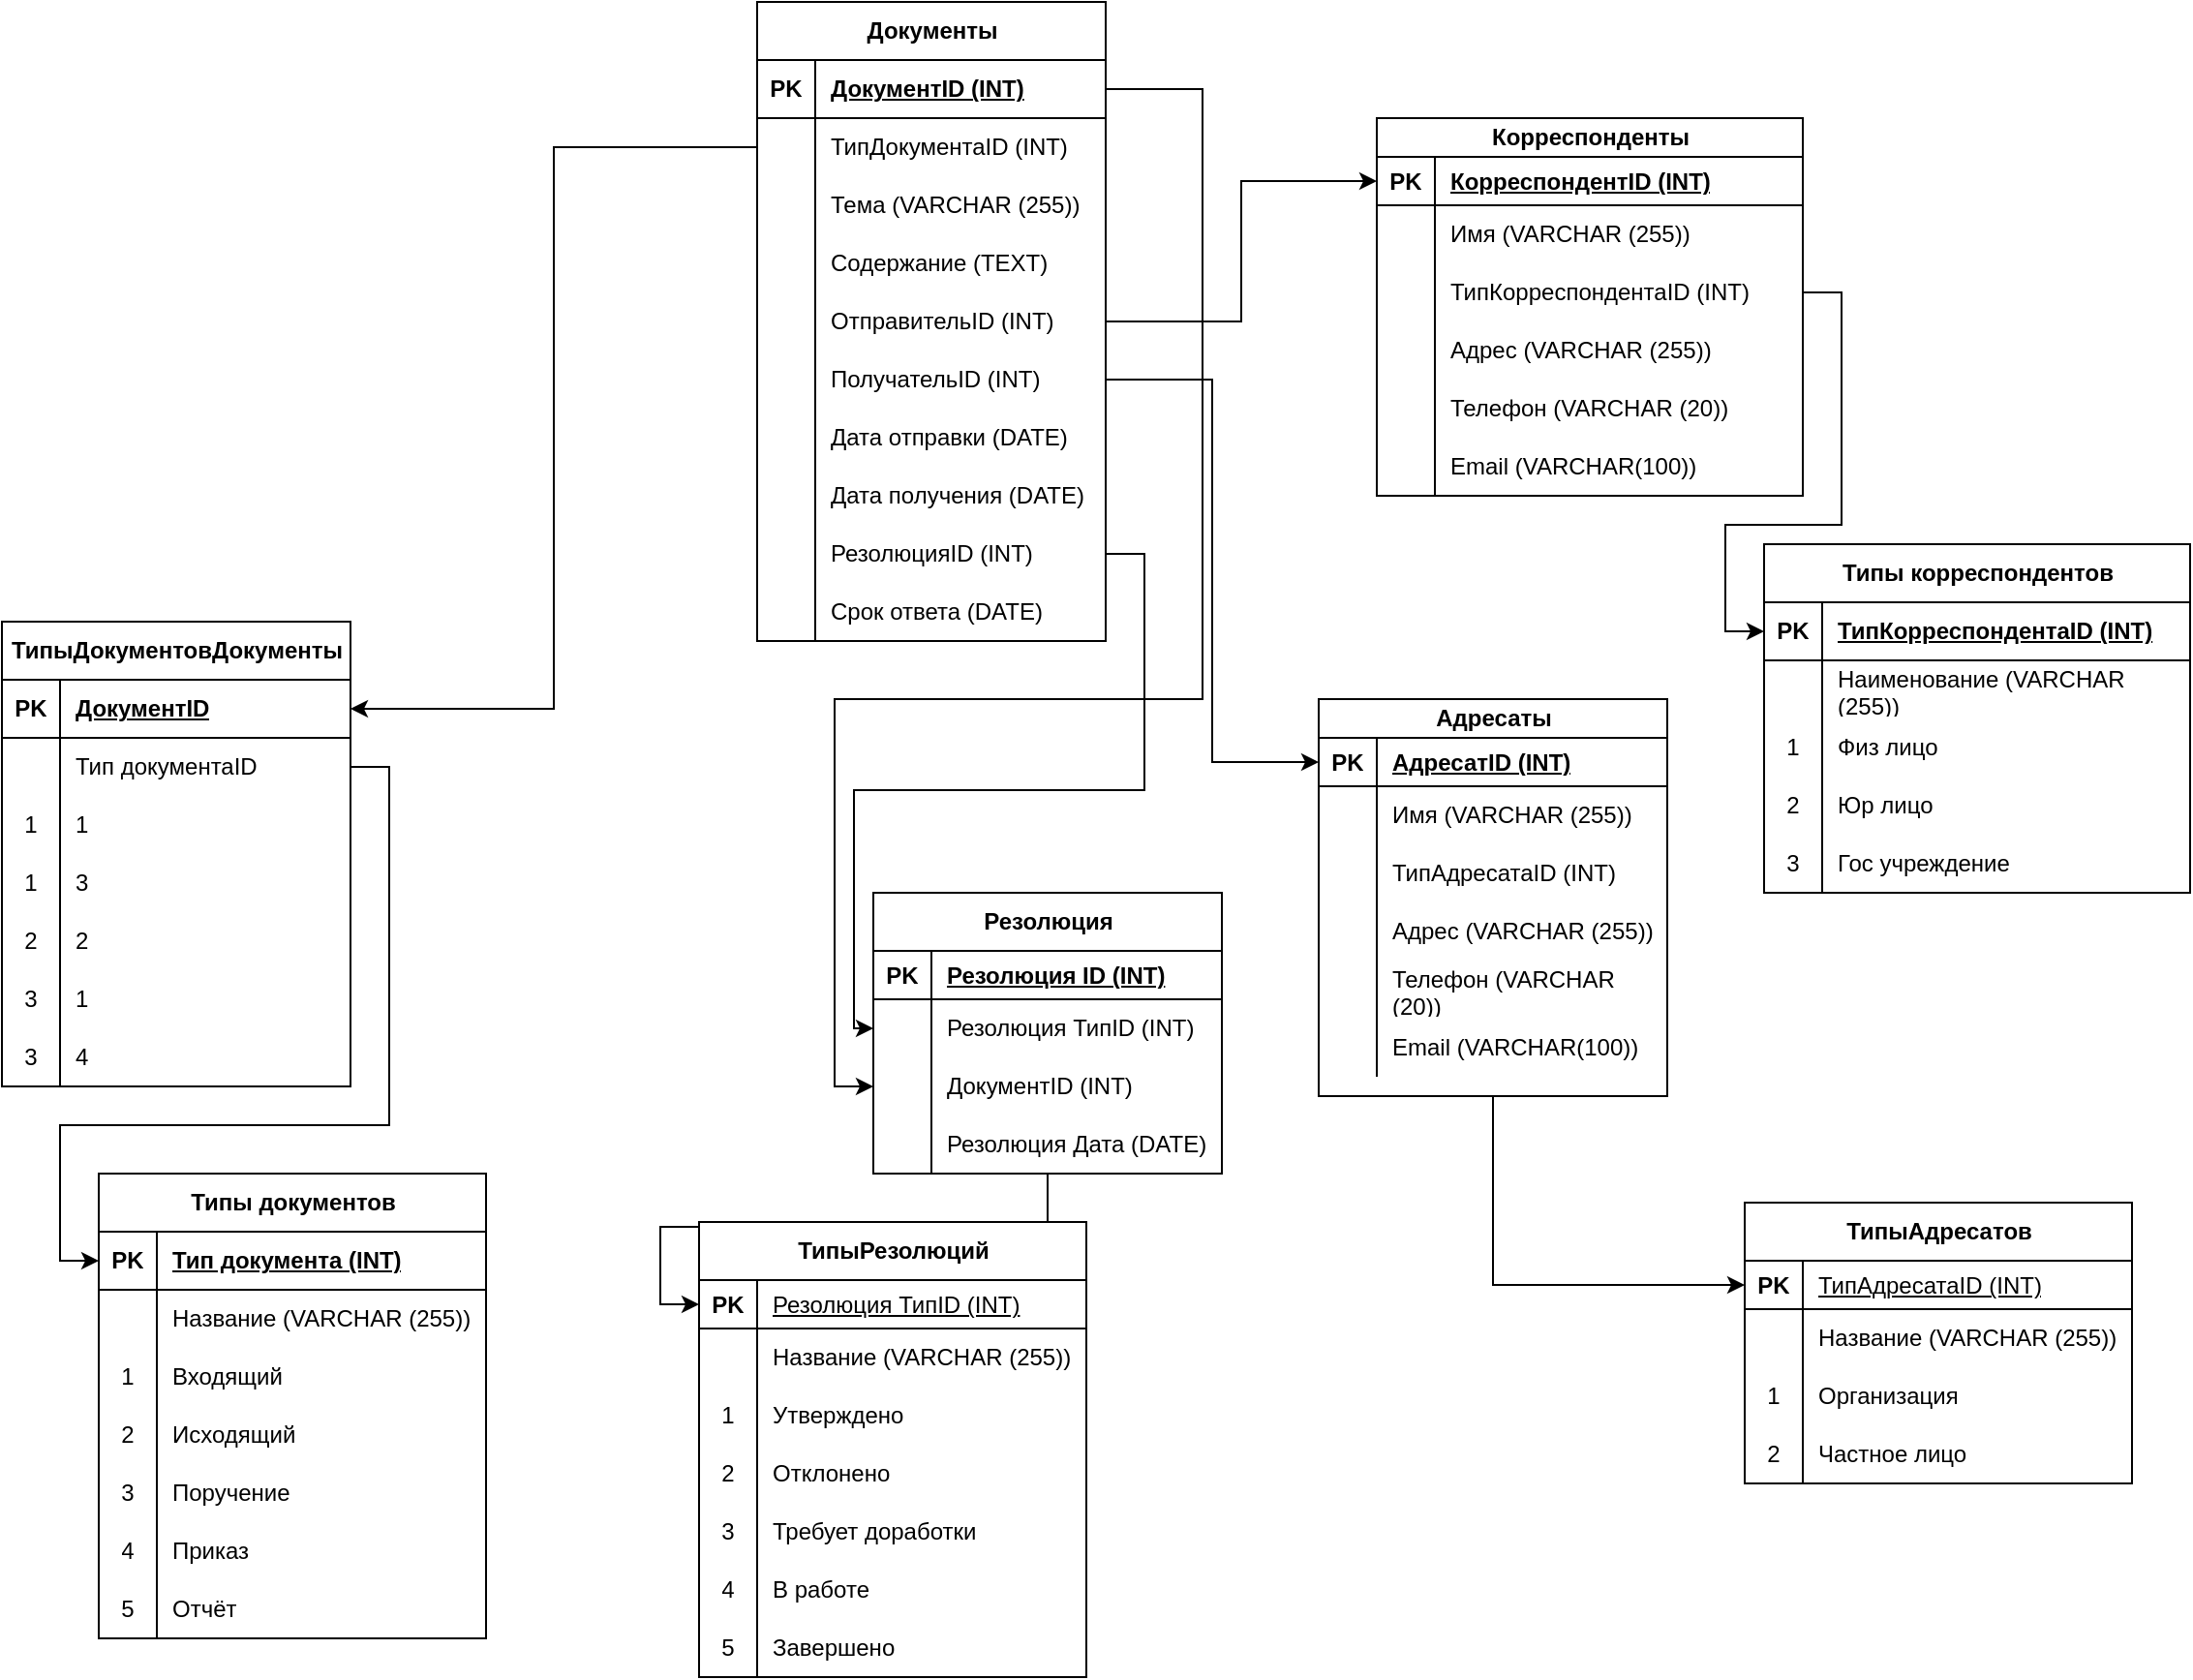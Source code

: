 <mxfile version="24.2.5" type="device">
  <diagram id="R2lEEEUBdFMjLlhIrx00" name="Page-1">
    <mxGraphModel dx="1504" dy="931" grid="1" gridSize="10" guides="1" tooltips="1" connect="1" arrows="1" fold="1" page="1" pageScale="1" pageWidth="1169" pageHeight="1654" math="0" shadow="0" extFonts="Permanent Marker^https://fonts.googleapis.com/css?family=Permanent+Marker">
      <root>
        <mxCell id="0" />
        <mxCell id="1" parent="0" />
        <mxCell id="JzSOANFUFG6ZAseVRlPq-14" value="Документы" style="shape=table;startSize=30;container=1;collapsible=1;childLayout=tableLayout;fixedRows=1;rowLines=0;fontStyle=1;align=center;resizeLast=1;html=1;" parent="1" vertex="1">
          <mxGeometry x="400" y="20" width="180" height="330" as="geometry">
            <mxRectangle x="500" y="180" width="100" height="30" as="alternateBounds" />
          </mxGeometry>
        </mxCell>
        <mxCell id="JzSOANFUFG6ZAseVRlPq-15" value="" style="shape=tableRow;horizontal=0;startSize=0;swimlaneHead=0;swimlaneBody=0;fillColor=none;collapsible=0;dropTarget=0;points=[[0,0.5],[1,0.5]];portConstraint=eastwest;top=0;left=0;right=0;bottom=1;" parent="JzSOANFUFG6ZAseVRlPq-14" vertex="1">
          <mxGeometry y="30" width="180" height="30" as="geometry" />
        </mxCell>
        <mxCell id="JzSOANFUFG6ZAseVRlPq-16" value="PK" style="shape=partialRectangle;connectable=0;fillColor=none;top=0;left=0;bottom=0;right=0;fontStyle=1;overflow=hidden;whiteSpace=wrap;html=1;" parent="JzSOANFUFG6ZAseVRlPq-15" vertex="1">
          <mxGeometry width="30" height="30" as="geometry">
            <mxRectangle width="30" height="30" as="alternateBounds" />
          </mxGeometry>
        </mxCell>
        <mxCell id="JzSOANFUFG6ZAseVRlPq-17" value="ДокументID (INT)" style="shape=partialRectangle;connectable=0;fillColor=none;top=0;left=0;bottom=0;right=0;align=left;spacingLeft=6;fontStyle=5;overflow=hidden;whiteSpace=wrap;html=1;" parent="JzSOANFUFG6ZAseVRlPq-15" vertex="1">
          <mxGeometry x="30" width="150" height="30" as="geometry">
            <mxRectangle width="150" height="30" as="alternateBounds" />
          </mxGeometry>
        </mxCell>
        <mxCell id="JzSOANFUFG6ZAseVRlPq-18" value="" style="shape=tableRow;horizontal=0;startSize=0;swimlaneHead=0;swimlaneBody=0;fillColor=none;collapsible=0;dropTarget=0;points=[[0,0.5],[1,0.5]];portConstraint=eastwest;top=0;left=0;right=0;bottom=0;" parent="JzSOANFUFG6ZAseVRlPq-14" vertex="1">
          <mxGeometry y="60" width="180" height="30" as="geometry" />
        </mxCell>
        <mxCell id="JzSOANFUFG6ZAseVRlPq-19" value="" style="shape=partialRectangle;connectable=0;fillColor=none;top=0;left=0;bottom=0;right=0;editable=1;overflow=hidden;whiteSpace=wrap;html=1;" parent="JzSOANFUFG6ZAseVRlPq-18" vertex="1">
          <mxGeometry width="30" height="30" as="geometry">
            <mxRectangle width="30" height="30" as="alternateBounds" />
          </mxGeometry>
        </mxCell>
        <mxCell id="JzSOANFUFG6ZAseVRlPq-20" value="ТипДокументаID (INT)" style="shape=partialRectangle;connectable=0;fillColor=none;top=0;left=0;bottom=0;right=0;align=left;spacingLeft=6;overflow=hidden;whiteSpace=wrap;html=1;" parent="JzSOANFUFG6ZAseVRlPq-18" vertex="1">
          <mxGeometry x="30" width="150" height="30" as="geometry">
            <mxRectangle width="150" height="30" as="alternateBounds" />
          </mxGeometry>
        </mxCell>
        <mxCell id="JzSOANFUFG6ZAseVRlPq-21" value="" style="shape=tableRow;horizontal=0;startSize=0;swimlaneHead=0;swimlaneBody=0;fillColor=none;collapsible=0;dropTarget=0;points=[[0,0.5],[1,0.5]];portConstraint=eastwest;top=0;left=0;right=0;bottom=0;" parent="JzSOANFUFG6ZAseVRlPq-14" vertex="1">
          <mxGeometry y="90" width="180" height="30" as="geometry" />
        </mxCell>
        <mxCell id="JzSOANFUFG6ZAseVRlPq-22" value="" style="shape=partialRectangle;connectable=0;fillColor=none;top=0;left=0;bottom=0;right=0;editable=1;overflow=hidden;whiteSpace=wrap;html=1;" parent="JzSOANFUFG6ZAseVRlPq-21" vertex="1">
          <mxGeometry width="30" height="30" as="geometry">
            <mxRectangle width="30" height="30" as="alternateBounds" />
          </mxGeometry>
        </mxCell>
        <mxCell id="JzSOANFUFG6ZAseVRlPq-23" value="Тема (VARCHAR (255))" style="shape=partialRectangle;connectable=0;fillColor=none;top=0;left=0;bottom=0;right=0;align=left;spacingLeft=6;overflow=hidden;whiteSpace=wrap;html=1;" parent="JzSOANFUFG6ZAseVRlPq-21" vertex="1">
          <mxGeometry x="30" width="150" height="30" as="geometry">
            <mxRectangle width="150" height="30" as="alternateBounds" />
          </mxGeometry>
        </mxCell>
        <mxCell id="JzSOANFUFG6ZAseVRlPq-24" value="" style="shape=tableRow;horizontal=0;startSize=0;swimlaneHead=0;swimlaneBody=0;fillColor=none;collapsible=0;dropTarget=0;points=[[0,0.5],[1,0.5]];portConstraint=eastwest;top=0;left=0;right=0;bottom=0;" parent="JzSOANFUFG6ZAseVRlPq-14" vertex="1">
          <mxGeometry y="120" width="180" height="30" as="geometry" />
        </mxCell>
        <mxCell id="JzSOANFUFG6ZAseVRlPq-25" value="" style="shape=partialRectangle;connectable=0;fillColor=none;top=0;left=0;bottom=0;right=0;editable=1;overflow=hidden;whiteSpace=wrap;html=1;" parent="JzSOANFUFG6ZAseVRlPq-24" vertex="1">
          <mxGeometry width="30" height="30" as="geometry">
            <mxRectangle width="30" height="30" as="alternateBounds" />
          </mxGeometry>
        </mxCell>
        <mxCell id="JzSOANFUFG6ZAseVRlPq-26" value="Содержание (TEXT)" style="shape=partialRectangle;connectable=0;fillColor=none;top=0;left=0;bottom=0;right=0;align=left;spacingLeft=6;overflow=hidden;whiteSpace=wrap;html=1;" parent="JzSOANFUFG6ZAseVRlPq-24" vertex="1">
          <mxGeometry x="30" width="150" height="30" as="geometry">
            <mxRectangle width="150" height="30" as="alternateBounds" />
          </mxGeometry>
        </mxCell>
        <mxCell id="JzSOANFUFG6ZAseVRlPq-67" value="" style="shape=tableRow;horizontal=0;startSize=0;swimlaneHead=0;swimlaneBody=0;fillColor=none;collapsible=0;dropTarget=0;points=[[0,0.5],[1,0.5]];portConstraint=eastwest;top=0;left=0;right=0;bottom=0;" parent="JzSOANFUFG6ZAseVRlPq-14" vertex="1">
          <mxGeometry y="150" width="180" height="30" as="geometry" />
        </mxCell>
        <mxCell id="JzSOANFUFG6ZAseVRlPq-68" value="" style="shape=partialRectangle;connectable=0;fillColor=none;top=0;left=0;bottom=0;right=0;editable=1;overflow=hidden;whiteSpace=wrap;html=1;" parent="JzSOANFUFG6ZAseVRlPq-67" vertex="1">
          <mxGeometry width="30" height="30" as="geometry">
            <mxRectangle width="30" height="30" as="alternateBounds" />
          </mxGeometry>
        </mxCell>
        <mxCell id="JzSOANFUFG6ZAseVRlPq-69" value="ОтправительID (INT)" style="shape=partialRectangle;connectable=0;fillColor=none;top=0;left=0;bottom=0;right=0;align=left;spacingLeft=6;overflow=hidden;whiteSpace=wrap;html=1;" parent="JzSOANFUFG6ZAseVRlPq-67" vertex="1">
          <mxGeometry x="30" width="150" height="30" as="geometry">
            <mxRectangle width="150" height="30" as="alternateBounds" />
          </mxGeometry>
        </mxCell>
        <mxCell id="TbvRz3n0D3rXLw43wtIC-1" value="" style="shape=tableRow;horizontal=0;startSize=0;swimlaneHead=0;swimlaneBody=0;fillColor=none;collapsible=0;dropTarget=0;points=[[0,0.5],[1,0.5]];portConstraint=eastwest;top=0;left=0;right=0;bottom=0;" vertex="1" parent="JzSOANFUFG6ZAseVRlPq-14">
          <mxGeometry y="180" width="180" height="30" as="geometry" />
        </mxCell>
        <mxCell id="TbvRz3n0D3rXLw43wtIC-2" value="" style="shape=partialRectangle;connectable=0;fillColor=none;top=0;left=0;bottom=0;right=0;editable=1;overflow=hidden;whiteSpace=wrap;html=1;" vertex="1" parent="TbvRz3n0D3rXLw43wtIC-1">
          <mxGeometry width="30" height="30" as="geometry">
            <mxRectangle width="30" height="30" as="alternateBounds" />
          </mxGeometry>
        </mxCell>
        <mxCell id="TbvRz3n0D3rXLw43wtIC-3" value="ПолучательID (INT)" style="shape=partialRectangle;connectable=0;fillColor=none;top=0;left=0;bottom=0;right=0;align=left;spacingLeft=6;overflow=hidden;whiteSpace=wrap;html=1;" vertex="1" parent="TbvRz3n0D3rXLw43wtIC-1">
          <mxGeometry x="30" width="150" height="30" as="geometry">
            <mxRectangle width="150" height="30" as="alternateBounds" />
          </mxGeometry>
        </mxCell>
        <mxCell id="TbvRz3n0D3rXLw43wtIC-4" value="" style="shape=tableRow;horizontal=0;startSize=0;swimlaneHead=0;swimlaneBody=0;fillColor=none;collapsible=0;dropTarget=0;points=[[0,0.5],[1,0.5]];portConstraint=eastwest;top=0;left=0;right=0;bottom=0;" vertex="1" parent="JzSOANFUFG6ZAseVRlPq-14">
          <mxGeometry y="210" width="180" height="30" as="geometry" />
        </mxCell>
        <mxCell id="TbvRz3n0D3rXLw43wtIC-5" value="" style="shape=partialRectangle;connectable=0;fillColor=none;top=0;left=0;bottom=0;right=0;editable=1;overflow=hidden;whiteSpace=wrap;html=1;" vertex="1" parent="TbvRz3n0D3rXLw43wtIC-4">
          <mxGeometry width="30" height="30" as="geometry">
            <mxRectangle width="30" height="30" as="alternateBounds" />
          </mxGeometry>
        </mxCell>
        <mxCell id="TbvRz3n0D3rXLw43wtIC-6" value="Дата отправки (DATE)" style="shape=partialRectangle;connectable=0;fillColor=none;top=0;left=0;bottom=0;right=0;align=left;spacingLeft=6;overflow=hidden;whiteSpace=wrap;html=1;" vertex="1" parent="TbvRz3n0D3rXLw43wtIC-4">
          <mxGeometry x="30" width="150" height="30" as="geometry">
            <mxRectangle width="150" height="30" as="alternateBounds" />
          </mxGeometry>
        </mxCell>
        <mxCell id="TbvRz3n0D3rXLw43wtIC-7" value="" style="shape=tableRow;horizontal=0;startSize=0;swimlaneHead=0;swimlaneBody=0;fillColor=none;collapsible=0;dropTarget=0;points=[[0,0.5],[1,0.5]];portConstraint=eastwest;top=0;left=0;right=0;bottom=0;" vertex="1" parent="JzSOANFUFG6ZAseVRlPq-14">
          <mxGeometry y="240" width="180" height="30" as="geometry" />
        </mxCell>
        <mxCell id="TbvRz3n0D3rXLw43wtIC-8" value="" style="shape=partialRectangle;connectable=0;fillColor=none;top=0;left=0;bottom=0;right=0;editable=1;overflow=hidden;whiteSpace=wrap;html=1;" vertex="1" parent="TbvRz3n0D3rXLw43wtIC-7">
          <mxGeometry width="30" height="30" as="geometry">
            <mxRectangle width="30" height="30" as="alternateBounds" />
          </mxGeometry>
        </mxCell>
        <mxCell id="TbvRz3n0D3rXLw43wtIC-9" value="Дата получения (DATE)" style="shape=partialRectangle;connectable=0;fillColor=none;top=0;left=0;bottom=0;right=0;align=left;spacingLeft=6;overflow=hidden;whiteSpace=wrap;html=1;" vertex="1" parent="TbvRz3n0D3rXLw43wtIC-7">
          <mxGeometry x="30" width="150" height="30" as="geometry">
            <mxRectangle width="150" height="30" as="alternateBounds" />
          </mxGeometry>
        </mxCell>
        <mxCell id="TbvRz3n0D3rXLw43wtIC-10" value="" style="shape=tableRow;horizontal=0;startSize=0;swimlaneHead=0;swimlaneBody=0;fillColor=none;collapsible=0;dropTarget=0;points=[[0,0.5],[1,0.5]];portConstraint=eastwest;top=0;left=0;right=0;bottom=0;" vertex="1" parent="JzSOANFUFG6ZAseVRlPq-14">
          <mxGeometry y="270" width="180" height="30" as="geometry" />
        </mxCell>
        <mxCell id="TbvRz3n0D3rXLw43wtIC-11" value="" style="shape=partialRectangle;connectable=0;fillColor=none;top=0;left=0;bottom=0;right=0;editable=1;overflow=hidden;whiteSpace=wrap;html=1;" vertex="1" parent="TbvRz3n0D3rXLw43wtIC-10">
          <mxGeometry width="30" height="30" as="geometry">
            <mxRectangle width="30" height="30" as="alternateBounds" />
          </mxGeometry>
        </mxCell>
        <mxCell id="TbvRz3n0D3rXLw43wtIC-12" value="РезолюцияID (INT)" style="shape=partialRectangle;connectable=0;fillColor=none;top=0;left=0;bottom=0;right=0;align=left;spacingLeft=6;overflow=hidden;whiteSpace=wrap;html=1;" vertex="1" parent="TbvRz3n0D3rXLw43wtIC-10">
          <mxGeometry x="30" width="150" height="30" as="geometry">
            <mxRectangle width="150" height="30" as="alternateBounds" />
          </mxGeometry>
        </mxCell>
        <mxCell id="TbvRz3n0D3rXLw43wtIC-16" value="" style="shape=tableRow;horizontal=0;startSize=0;swimlaneHead=0;swimlaneBody=0;fillColor=none;collapsible=0;dropTarget=0;points=[[0,0.5],[1,0.5]];portConstraint=eastwest;top=0;left=0;right=0;bottom=0;" vertex="1" parent="JzSOANFUFG6ZAseVRlPq-14">
          <mxGeometry y="300" width="180" height="30" as="geometry" />
        </mxCell>
        <mxCell id="TbvRz3n0D3rXLw43wtIC-17" value="" style="shape=partialRectangle;connectable=0;fillColor=none;top=0;left=0;bottom=0;right=0;editable=1;overflow=hidden;whiteSpace=wrap;html=1;" vertex="1" parent="TbvRz3n0D3rXLw43wtIC-16">
          <mxGeometry width="30" height="30" as="geometry">
            <mxRectangle width="30" height="30" as="alternateBounds" />
          </mxGeometry>
        </mxCell>
        <mxCell id="TbvRz3n0D3rXLw43wtIC-18" value="Срок ответа (DATE)" style="shape=partialRectangle;connectable=0;fillColor=none;top=0;left=0;bottom=0;right=0;align=left;spacingLeft=6;overflow=hidden;whiteSpace=wrap;html=1;" vertex="1" parent="TbvRz3n0D3rXLw43wtIC-16">
          <mxGeometry x="30" width="150" height="30" as="geometry">
            <mxRectangle width="150" height="30" as="alternateBounds" />
          </mxGeometry>
        </mxCell>
        <mxCell id="JzSOANFUFG6ZAseVRlPq-99" value="Типы документов" style="shape=table;startSize=30;container=1;collapsible=1;childLayout=tableLayout;fixedRows=1;rowLines=0;fontStyle=1;align=center;resizeLast=1;html=1;" parent="1" vertex="1">
          <mxGeometry x="60" y="625" width="200" height="240" as="geometry" />
        </mxCell>
        <mxCell id="JzSOANFUFG6ZAseVRlPq-100" value="" style="shape=tableRow;horizontal=0;startSize=0;swimlaneHead=0;swimlaneBody=0;fillColor=none;collapsible=0;dropTarget=0;points=[[0,0.5],[1,0.5]];portConstraint=eastwest;top=0;left=0;right=0;bottom=1;" parent="JzSOANFUFG6ZAseVRlPq-99" vertex="1">
          <mxGeometry y="30" width="200" height="30" as="geometry" />
        </mxCell>
        <mxCell id="JzSOANFUFG6ZAseVRlPq-101" value="PK" style="shape=partialRectangle;connectable=0;fillColor=none;top=0;left=0;bottom=0;right=0;fontStyle=1;overflow=hidden;whiteSpace=wrap;html=1;" parent="JzSOANFUFG6ZAseVRlPq-100" vertex="1">
          <mxGeometry width="30" height="30" as="geometry">
            <mxRectangle width="30" height="30" as="alternateBounds" />
          </mxGeometry>
        </mxCell>
        <mxCell id="JzSOANFUFG6ZAseVRlPq-102" value="Тип документа (INT)" style="shape=partialRectangle;connectable=0;fillColor=none;top=0;left=0;bottom=0;right=0;align=left;spacingLeft=6;fontStyle=5;overflow=hidden;whiteSpace=wrap;html=1;" parent="JzSOANFUFG6ZAseVRlPq-100" vertex="1">
          <mxGeometry x="30" width="170" height="30" as="geometry">
            <mxRectangle width="170" height="30" as="alternateBounds" />
          </mxGeometry>
        </mxCell>
        <mxCell id="JzSOANFUFG6ZAseVRlPq-103" value="" style="shape=tableRow;horizontal=0;startSize=0;swimlaneHead=0;swimlaneBody=0;fillColor=none;collapsible=0;dropTarget=0;points=[[0,0.5],[1,0.5]];portConstraint=eastwest;top=0;left=0;right=0;bottom=0;" parent="JzSOANFUFG6ZAseVRlPq-99" vertex="1">
          <mxGeometry y="60" width="200" height="30" as="geometry" />
        </mxCell>
        <mxCell id="JzSOANFUFG6ZAseVRlPq-104" value="" style="shape=partialRectangle;connectable=0;fillColor=none;top=0;left=0;bottom=0;right=0;editable=1;overflow=hidden;whiteSpace=wrap;html=1;" parent="JzSOANFUFG6ZAseVRlPq-103" vertex="1">
          <mxGeometry width="30" height="30" as="geometry">
            <mxRectangle width="30" height="30" as="alternateBounds" />
          </mxGeometry>
        </mxCell>
        <mxCell id="JzSOANFUFG6ZAseVRlPq-105" value="Название (VARCHAR (255))" style="shape=partialRectangle;connectable=0;fillColor=none;top=0;left=0;bottom=0;right=0;align=left;spacingLeft=6;overflow=hidden;whiteSpace=wrap;html=1;" parent="JzSOANFUFG6ZAseVRlPq-103" vertex="1">
          <mxGeometry x="30" width="170" height="30" as="geometry">
            <mxRectangle width="170" height="30" as="alternateBounds" />
          </mxGeometry>
        </mxCell>
        <mxCell id="JzSOANFUFG6ZAseVRlPq-106" value="" style="shape=tableRow;horizontal=0;startSize=0;swimlaneHead=0;swimlaneBody=0;fillColor=none;collapsible=0;dropTarget=0;points=[[0,0.5],[1,0.5]];portConstraint=eastwest;top=0;left=0;right=0;bottom=0;" parent="JzSOANFUFG6ZAseVRlPq-99" vertex="1">
          <mxGeometry y="90" width="200" height="30" as="geometry" />
        </mxCell>
        <mxCell id="JzSOANFUFG6ZAseVRlPq-107" value="1" style="shape=partialRectangle;connectable=0;fillColor=none;top=0;left=0;bottom=0;right=0;editable=1;overflow=hidden;whiteSpace=wrap;html=1;" parent="JzSOANFUFG6ZAseVRlPq-106" vertex="1">
          <mxGeometry width="30" height="30" as="geometry">
            <mxRectangle width="30" height="30" as="alternateBounds" />
          </mxGeometry>
        </mxCell>
        <mxCell id="JzSOANFUFG6ZAseVRlPq-108" value="Входящий" style="shape=partialRectangle;connectable=0;fillColor=none;top=0;left=0;bottom=0;right=0;align=left;spacingLeft=6;overflow=hidden;whiteSpace=wrap;html=1;" parent="JzSOANFUFG6ZAseVRlPq-106" vertex="1">
          <mxGeometry x="30" width="170" height="30" as="geometry">
            <mxRectangle width="170" height="30" as="alternateBounds" />
          </mxGeometry>
        </mxCell>
        <mxCell id="JzSOANFUFG6ZAseVRlPq-109" value="" style="shape=tableRow;horizontal=0;startSize=0;swimlaneHead=0;swimlaneBody=0;fillColor=none;collapsible=0;dropTarget=0;points=[[0,0.5],[1,0.5]];portConstraint=eastwest;top=0;left=0;right=0;bottom=0;" parent="JzSOANFUFG6ZAseVRlPq-99" vertex="1">
          <mxGeometry y="120" width="200" height="30" as="geometry" />
        </mxCell>
        <mxCell id="JzSOANFUFG6ZAseVRlPq-110" value="2" style="shape=partialRectangle;connectable=0;fillColor=none;top=0;left=0;bottom=0;right=0;editable=1;overflow=hidden;whiteSpace=wrap;html=1;" parent="JzSOANFUFG6ZAseVRlPq-109" vertex="1">
          <mxGeometry width="30" height="30" as="geometry">
            <mxRectangle width="30" height="30" as="alternateBounds" />
          </mxGeometry>
        </mxCell>
        <mxCell id="JzSOANFUFG6ZAseVRlPq-111" value="Исходящий" style="shape=partialRectangle;connectable=0;fillColor=none;top=0;left=0;bottom=0;right=0;align=left;spacingLeft=6;overflow=hidden;whiteSpace=wrap;html=1;" parent="JzSOANFUFG6ZAseVRlPq-109" vertex="1">
          <mxGeometry x="30" width="170" height="30" as="geometry">
            <mxRectangle width="170" height="30" as="alternateBounds" />
          </mxGeometry>
        </mxCell>
        <mxCell id="TbvRz3n0D3rXLw43wtIC-50" value="" style="shape=tableRow;horizontal=0;startSize=0;swimlaneHead=0;swimlaneBody=0;fillColor=none;collapsible=0;dropTarget=0;points=[[0,0.5],[1,0.5]];portConstraint=eastwest;top=0;left=0;right=0;bottom=0;" vertex="1" parent="JzSOANFUFG6ZAseVRlPq-99">
          <mxGeometry y="150" width="200" height="30" as="geometry" />
        </mxCell>
        <mxCell id="TbvRz3n0D3rXLw43wtIC-51" value="3" style="shape=partialRectangle;connectable=0;fillColor=none;top=0;left=0;bottom=0;right=0;editable=1;overflow=hidden;whiteSpace=wrap;html=1;" vertex="1" parent="TbvRz3n0D3rXLw43wtIC-50">
          <mxGeometry width="30" height="30" as="geometry">
            <mxRectangle width="30" height="30" as="alternateBounds" />
          </mxGeometry>
        </mxCell>
        <mxCell id="TbvRz3n0D3rXLw43wtIC-52" value="Поручение" style="shape=partialRectangle;connectable=0;fillColor=none;top=0;left=0;bottom=0;right=0;align=left;spacingLeft=6;overflow=hidden;whiteSpace=wrap;html=1;" vertex="1" parent="TbvRz3n0D3rXLw43wtIC-50">
          <mxGeometry x="30" width="170" height="30" as="geometry">
            <mxRectangle width="170" height="30" as="alternateBounds" />
          </mxGeometry>
        </mxCell>
        <mxCell id="TbvRz3n0D3rXLw43wtIC-53" value="" style="shape=tableRow;horizontal=0;startSize=0;swimlaneHead=0;swimlaneBody=0;fillColor=none;collapsible=0;dropTarget=0;points=[[0,0.5],[1,0.5]];portConstraint=eastwest;top=0;left=0;right=0;bottom=0;" vertex="1" parent="JzSOANFUFG6ZAseVRlPq-99">
          <mxGeometry y="180" width="200" height="30" as="geometry" />
        </mxCell>
        <mxCell id="TbvRz3n0D3rXLw43wtIC-54" value="4" style="shape=partialRectangle;connectable=0;fillColor=none;top=0;left=0;bottom=0;right=0;editable=1;overflow=hidden;whiteSpace=wrap;html=1;" vertex="1" parent="TbvRz3n0D3rXLw43wtIC-53">
          <mxGeometry width="30" height="30" as="geometry">
            <mxRectangle width="30" height="30" as="alternateBounds" />
          </mxGeometry>
        </mxCell>
        <mxCell id="TbvRz3n0D3rXLw43wtIC-55" value="Приказ" style="shape=partialRectangle;connectable=0;fillColor=none;top=0;left=0;bottom=0;right=0;align=left;spacingLeft=6;overflow=hidden;whiteSpace=wrap;html=1;" vertex="1" parent="TbvRz3n0D3rXLw43wtIC-53">
          <mxGeometry x="30" width="170" height="30" as="geometry">
            <mxRectangle width="170" height="30" as="alternateBounds" />
          </mxGeometry>
        </mxCell>
        <mxCell id="TbvRz3n0D3rXLw43wtIC-56" value="" style="shape=tableRow;horizontal=0;startSize=0;swimlaneHead=0;swimlaneBody=0;fillColor=none;collapsible=0;dropTarget=0;points=[[0,0.5],[1,0.5]];portConstraint=eastwest;top=0;left=0;right=0;bottom=0;" vertex="1" parent="JzSOANFUFG6ZAseVRlPq-99">
          <mxGeometry y="210" width="200" height="30" as="geometry" />
        </mxCell>
        <mxCell id="TbvRz3n0D3rXLw43wtIC-57" value="5" style="shape=partialRectangle;connectable=0;fillColor=none;top=0;left=0;bottom=0;right=0;editable=1;overflow=hidden;whiteSpace=wrap;html=1;" vertex="1" parent="TbvRz3n0D3rXLw43wtIC-56">
          <mxGeometry width="30" height="30" as="geometry">
            <mxRectangle width="30" height="30" as="alternateBounds" />
          </mxGeometry>
        </mxCell>
        <mxCell id="TbvRz3n0D3rXLw43wtIC-58" value="Отчёт" style="shape=partialRectangle;connectable=0;fillColor=none;top=0;left=0;bottom=0;right=0;align=left;spacingLeft=6;overflow=hidden;whiteSpace=wrap;html=1;" vertex="1" parent="TbvRz3n0D3rXLw43wtIC-56">
          <mxGeometry x="30" width="170" height="30" as="geometry">
            <mxRectangle width="170" height="30" as="alternateBounds" />
          </mxGeometry>
        </mxCell>
        <mxCell id="TbvRz3n0D3rXLw43wtIC-59" value="ТипыДокументовДокументы" style="shape=table;startSize=30;container=1;collapsible=1;childLayout=tableLayout;fixedRows=1;rowLines=0;fontStyle=1;align=center;resizeLast=1;html=1;" vertex="1" parent="1">
          <mxGeometry x="10" y="340" width="180" height="240" as="geometry" />
        </mxCell>
        <mxCell id="TbvRz3n0D3rXLw43wtIC-60" value="" style="shape=tableRow;horizontal=0;startSize=0;swimlaneHead=0;swimlaneBody=0;fillColor=none;collapsible=0;dropTarget=0;points=[[0,0.5],[1,0.5]];portConstraint=eastwest;top=0;left=0;right=0;bottom=1;" vertex="1" parent="TbvRz3n0D3rXLw43wtIC-59">
          <mxGeometry y="30" width="180" height="30" as="geometry" />
        </mxCell>
        <mxCell id="TbvRz3n0D3rXLw43wtIC-61" value="PK" style="shape=partialRectangle;connectable=0;fillColor=none;top=0;left=0;bottom=0;right=0;fontStyle=1;overflow=hidden;whiteSpace=wrap;html=1;" vertex="1" parent="TbvRz3n0D3rXLw43wtIC-60">
          <mxGeometry width="30" height="30" as="geometry">
            <mxRectangle width="30" height="30" as="alternateBounds" />
          </mxGeometry>
        </mxCell>
        <mxCell id="TbvRz3n0D3rXLw43wtIC-62" value="ДокументID" style="shape=partialRectangle;connectable=0;fillColor=none;top=0;left=0;bottom=0;right=0;align=left;spacingLeft=6;fontStyle=5;overflow=hidden;whiteSpace=wrap;html=1;" vertex="1" parent="TbvRz3n0D3rXLw43wtIC-60">
          <mxGeometry x="30" width="150" height="30" as="geometry">
            <mxRectangle width="150" height="30" as="alternateBounds" />
          </mxGeometry>
        </mxCell>
        <mxCell id="TbvRz3n0D3rXLw43wtIC-63" value="" style="shape=tableRow;horizontal=0;startSize=0;swimlaneHead=0;swimlaneBody=0;fillColor=none;collapsible=0;dropTarget=0;points=[[0,0.5],[1,0.5]];portConstraint=eastwest;top=0;left=0;right=0;bottom=0;" vertex="1" parent="TbvRz3n0D3rXLw43wtIC-59">
          <mxGeometry y="60" width="180" height="30" as="geometry" />
        </mxCell>
        <mxCell id="TbvRz3n0D3rXLw43wtIC-64" value="" style="shape=partialRectangle;connectable=0;fillColor=none;top=0;left=0;bottom=0;right=0;editable=1;overflow=hidden;whiteSpace=wrap;html=1;" vertex="1" parent="TbvRz3n0D3rXLw43wtIC-63">
          <mxGeometry width="30" height="30" as="geometry">
            <mxRectangle width="30" height="30" as="alternateBounds" />
          </mxGeometry>
        </mxCell>
        <mxCell id="TbvRz3n0D3rXLw43wtIC-65" value="Тип документаID" style="shape=partialRectangle;connectable=0;fillColor=none;top=0;left=0;bottom=0;right=0;align=left;spacingLeft=6;overflow=hidden;whiteSpace=wrap;html=1;" vertex="1" parent="TbvRz3n0D3rXLw43wtIC-63">
          <mxGeometry x="30" width="150" height="30" as="geometry">
            <mxRectangle width="150" height="30" as="alternateBounds" />
          </mxGeometry>
        </mxCell>
        <mxCell id="TbvRz3n0D3rXLw43wtIC-66" value="" style="shape=tableRow;horizontal=0;startSize=0;swimlaneHead=0;swimlaneBody=0;fillColor=none;collapsible=0;dropTarget=0;points=[[0,0.5],[1,0.5]];portConstraint=eastwest;top=0;left=0;right=0;bottom=0;" vertex="1" parent="TbvRz3n0D3rXLw43wtIC-59">
          <mxGeometry y="90" width="180" height="30" as="geometry" />
        </mxCell>
        <mxCell id="TbvRz3n0D3rXLw43wtIC-67" value="1" style="shape=partialRectangle;connectable=0;fillColor=none;top=0;left=0;bottom=0;right=0;editable=1;overflow=hidden;whiteSpace=wrap;html=1;" vertex="1" parent="TbvRz3n0D3rXLw43wtIC-66">
          <mxGeometry width="30" height="30" as="geometry">
            <mxRectangle width="30" height="30" as="alternateBounds" />
          </mxGeometry>
        </mxCell>
        <mxCell id="TbvRz3n0D3rXLw43wtIC-68" value="1" style="shape=partialRectangle;connectable=0;fillColor=none;top=0;left=0;bottom=0;right=0;align=left;spacingLeft=6;overflow=hidden;whiteSpace=wrap;html=1;" vertex="1" parent="TbvRz3n0D3rXLw43wtIC-66">
          <mxGeometry x="30" width="150" height="30" as="geometry">
            <mxRectangle width="150" height="30" as="alternateBounds" />
          </mxGeometry>
        </mxCell>
        <mxCell id="TbvRz3n0D3rXLw43wtIC-69" value="" style="shape=tableRow;horizontal=0;startSize=0;swimlaneHead=0;swimlaneBody=0;fillColor=none;collapsible=0;dropTarget=0;points=[[0,0.5],[1,0.5]];portConstraint=eastwest;top=0;left=0;right=0;bottom=0;" vertex="1" parent="TbvRz3n0D3rXLw43wtIC-59">
          <mxGeometry y="120" width="180" height="30" as="geometry" />
        </mxCell>
        <mxCell id="TbvRz3n0D3rXLw43wtIC-70" value="1" style="shape=partialRectangle;connectable=0;fillColor=none;top=0;left=0;bottom=0;right=0;editable=1;overflow=hidden;whiteSpace=wrap;html=1;" vertex="1" parent="TbvRz3n0D3rXLw43wtIC-69">
          <mxGeometry width="30" height="30" as="geometry">
            <mxRectangle width="30" height="30" as="alternateBounds" />
          </mxGeometry>
        </mxCell>
        <mxCell id="TbvRz3n0D3rXLw43wtIC-71" value="3" style="shape=partialRectangle;connectable=0;fillColor=none;top=0;left=0;bottom=0;right=0;align=left;spacingLeft=6;overflow=hidden;whiteSpace=wrap;html=1;" vertex="1" parent="TbvRz3n0D3rXLw43wtIC-69">
          <mxGeometry x="30" width="150" height="30" as="geometry">
            <mxRectangle width="150" height="30" as="alternateBounds" />
          </mxGeometry>
        </mxCell>
        <mxCell id="TbvRz3n0D3rXLw43wtIC-72" value="" style="shape=tableRow;horizontal=0;startSize=0;swimlaneHead=0;swimlaneBody=0;fillColor=none;collapsible=0;dropTarget=0;points=[[0,0.5],[1,0.5]];portConstraint=eastwest;top=0;left=0;right=0;bottom=0;" vertex="1" parent="TbvRz3n0D3rXLw43wtIC-59">
          <mxGeometry y="150" width="180" height="30" as="geometry" />
        </mxCell>
        <mxCell id="TbvRz3n0D3rXLw43wtIC-73" value="2" style="shape=partialRectangle;connectable=0;fillColor=none;top=0;left=0;bottom=0;right=0;editable=1;overflow=hidden;whiteSpace=wrap;html=1;" vertex="1" parent="TbvRz3n0D3rXLw43wtIC-72">
          <mxGeometry width="30" height="30" as="geometry">
            <mxRectangle width="30" height="30" as="alternateBounds" />
          </mxGeometry>
        </mxCell>
        <mxCell id="TbvRz3n0D3rXLw43wtIC-74" value="2" style="shape=partialRectangle;connectable=0;fillColor=none;top=0;left=0;bottom=0;right=0;align=left;spacingLeft=6;overflow=hidden;whiteSpace=wrap;html=1;" vertex="1" parent="TbvRz3n0D3rXLw43wtIC-72">
          <mxGeometry x="30" width="150" height="30" as="geometry">
            <mxRectangle width="150" height="30" as="alternateBounds" />
          </mxGeometry>
        </mxCell>
        <mxCell id="TbvRz3n0D3rXLw43wtIC-75" value="" style="shape=tableRow;horizontal=0;startSize=0;swimlaneHead=0;swimlaneBody=0;fillColor=none;collapsible=0;dropTarget=0;points=[[0,0.5],[1,0.5]];portConstraint=eastwest;top=0;left=0;right=0;bottom=0;" vertex="1" parent="TbvRz3n0D3rXLw43wtIC-59">
          <mxGeometry y="180" width="180" height="30" as="geometry" />
        </mxCell>
        <mxCell id="TbvRz3n0D3rXLw43wtIC-76" value="3" style="shape=partialRectangle;connectable=0;fillColor=none;top=0;left=0;bottom=0;right=0;editable=1;overflow=hidden;whiteSpace=wrap;html=1;" vertex="1" parent="TbvRz3n0D3rXLw43wtIC-75">
          <mxGeometry width="30" height="30" as="geometry">
            <mxRectangle width="30" height="30" as="alternateBounds" />
          </mxGeometry>
        </mxCell>
        <mxCell id="TbvRz3n0D3rXLw43wtIC-77" value="1" style="shape=partialRectangle;connectable=0;fillColor=none;top=0;left=0;bottom=0;right=0;align=left;spacingLeft=6;overflow=hidden;whiteSpace=wrap;html=1;" vertex="1" parent="TbvRz3n0D3rXLw43wtIC-75">
          <mxGeometry x="30" width="150" height="30" as="geometry">
            <mxRectangle width="150" height="30" as="alternateBounds" />
          </mxGeometry>
        </mxCell>
        <mxCell id="TbvRz3n0D3rXLw43wtIC-78" value="" style="shape=tableRow;horizontal=0;startSize=0;swimlaneHead=0;swimlaneBody=0;fillColor=none;collapsible=0;dropTarget=0;points=[[0,0.5],[1,0.5]];portConstraint=eastwest;top=0;left=0;right=0;bottom=0;" vertex="1" parent="TbvRz3n0D3rXLw43wtIC-59">
          <mxGeometry y="210" width="180" height="30" as="geometry" />
        </mxCell>
        <mxCell id="TbvRz3n0D3rXLw43wtIC-79" value="3" style="shape=partialRectangle;connectable=0;fillColor=none;top=0;left=0;bottom=0;right=0;editable=1;overflow=hidden;whiteSpace=wrap;html=1;" vertex="1" parent="TbvRz3n0D3rXLw43wtIC-78">
          <mxGeometry width="30" height="30" as="geometry">
            <mxRectangle width="30" height="30" as="alternateBounds" />
          </mxGeometry>
        </mxCell>
        <mxCell id="TbvRz3n0D3rXLw43wtIC-80" value="4" style="shape=partialRectangle;connectable=0;fillColor=none;top=0;left=0;bottom=0;right=0;align=left;spacingLeft=6;overflow=hidden;whiteSpace=wrap;html=1;" vertex="1" parent="TbvRz3n0D3rXLw43wtIC-78">
          <mxGeometry x="30" width="150" height="30" as="geometry">
            <mxRectangle width="150" height="30" as="alternateBounds" />
          </mxGeometry>
        </mxCell>
        <mxCell id="TbvRz3n0D3rXLw43wtIC-83" style="edgeStyle=orthogonalEdgeStyle;rounded=0;orthogonalLoop=1;jettySize=auto;html=1;exitX=1;exitY=0.5;exitDx=0;exitDy=0;entryX=0;entryY=0.5;entryDx=0;entryDy=0;" edge="1" parent="1" source="TbvRz3n0D3rXLw43wtIC-63" target="JzSOANFUFG6ZAseVRlPq-100">
          <mxGeometry relative="1" as="geometry">
            <Array as="points">
              <mxPoint x="210" y="415" />
              <mxPoint x="210" y="600" />
              <mxPoint x="40" y="600" />
              <mxPoint x="40" y="670" />
            </Array>
          </mxGeometry>
        </mxCell>
        <mxCell id="TbvRz3n0D3rXLw43wtIC-84" style="edgeStyle=orthogonalEdgeStyle;rounded=0;orthogonalLoop=1;jettySize=auto;html=1;exitX=0;exitY=0.5;exitDx=0;exitDy=0;entryX=1;entryY=0.5;entryDx=0;entryDy=0;" edge="1" parent="1" source="JzSOANFUFG6ZAseVRlPq-18" target="TbvRz3n0D3rXLw43wtIC-60">
          <mxGeometry relative="1" as="geometry" />
        </mxCell>
        <mxCell id="TbvRz3n0D3rXLw43wtIC-113" style="edgeStyle=orthogonalEdgeStyle;rounded=0;orthogonalLoop=1;jettySize=auto;html=1;entryX=0;entryY=0.5;entryDx=0;entryDy=0;" edge="1" parent="1" source="TbvRz3n0D3rXLw43wtIC-87" target="TbvRz3n0D3rXLw43wtIC-101">
          <mxGeometry relative="1" as="geometry" />
        </mxCell>
        <mxCell id="TbvRz3n0D3rXLw43wtIC-87" value="Резолюция" style="shape=table;startSize=30;container=1;collapsible=1;childLayout=tableLayout;fixedRows=1;rowLines=0;fontStyle=1;align=center;resizeLast=1;html=1;" vertex="1" parent="1">
          <mxGeometry x="460" y="480" width="180" height="145" as="geometry" />
        </mxCell>
        <mxCell id="TbvRz3n0D3rXLw43wtIC-88" value="" style="shape=tableRow;horizontal=0;startSize=0;swimlaneHead=0;swimlaneBody=0;fillColor=none;collapsible=0;dropTarget=0;points=[[0,0.5],[1,0.5]];portConstraint=eastwest;top=0;left=0;right=0;bottom=1;" vertex="1" parent="TbvRz3n0D3rXLw43wtIC-87">
          <mxGeometry y="30" width="180" height="25" as="geometry" />
        </mxCell>
        <mxCell id="TbvRz3n0D3rXLw43wtIC-89" value="PK" style="shape=partialRectangle;connectable=0;fillColor=none;top=0;left=0;bottom=0;right=0;fontStyle=1;overflow=hidden;whiteSpace=wrap;html=1;" vertex="1" parent="TbvRz3n0D3rXLw43wtIC-88">
          <mxGeometry width="30" height="25" as="geometry">
            <mxRectangle width="30" height="25" as="alternateBounds" />
          </mxGeometry>
        </mxCell>
        <mxCell id="TbvRz3n0D3rXLw43wtIC-90" value="Резолюция ID (INT)" style="shape=partialRectangle;connectable=0;fillColor=none;top=0;left=0;bottom=0;right=0;align=left;spacingLeft=6;fontStyle=5;overflow=hidden;whiteSpace=wrap;html=1;" vertex="1" parent="TbvRz3n0D3rXLw43wtIC-88">
          <mxGeometry x="30" width="150" height="25" as="geometry">
            <mxRectangle width="150" height="25" as="alternateBounds" />
          </mxGeometry>
        </mxCell>
        <mxCell id="TbvRz3n0D3rXLw43wtIC-91" value="" style="shape=tableRow;horizontal=0;startSize=0;swimlaneHead=0;swimlaneBody=0;fillColor=none;collapsible=0;dropTarget=0;points=[[0,0.5],[1,0.5]];portConstraint=eastwest;top=0;left=0;right=0;bottom=0;" vertex="1" parent="TbvRz3n0D3rXLw43wtIC-87">
          <mxGeometry y="55" width="180" height="30" as="geometry" />
        </mxCell>
        <mxCell id="TbvRz3n0D3rXLw43wtIC-92" value="" style="shape=partialRectangle;connectable=0;fillColor=none;top=0;left=0;bottom=0;right=0;editable=1;overflow=hidden;whiteSpace=wrap;html=1;" vertex="1" parent="TbvRz3n0D3rXLw43wtIC-91">
          <mxGeometry width="30" height="30" as="geometry">
            <mxRectangle width="30" height="30" as="alternateBounds" />
          </mxGeometry>
        </mxCell>
        <mxCell id="TbvRz3n0D3rXLw43wtIC-93" value="Резолюция ТипID (INT)" style="shape=partialRectangle;connectable=0;fillColor=none;top=0;left=0;bottom=0;right=0;align=left;spacingLeft=6;overflow=hidden;whiteSpace=wrap;html=1;" vertex="1" parent="TbvRz3n0D3rXLw43wtIC-91">
          <mxGeometry x="30" width="150" height="30" as="geometry">
            <mxRectangle width="150" height="30" as="alternateBounds" />
          </mxGeometry>
        </mxCell>
        <mxCell id="TbvRz3n0D3rXLw43wtIC-94" value="" style="shape=tableRow;horizontal=0;startSize=0;swimlaneHead=0;swimlaneBody=0;fillColor=none;collapsible=0;dropTarget=0;points=[[0,0.5],[1,0.5]];portConstraint=eastwest;top=0;left=0;right=0;bottom=0;" vertex="1" parent="TbvRz3n0D3rXLw43wtIC-87">
          <mxGeometry y="85" width="180" height="30" as="geometry" />
        </mxCell>
        <mxCell id="TbvRz3n0D3rXLw43wtIC-95" value="" style="shape=partialRectangle;connectable=0;fillColor=none;top=0;left=0;bottom=0;right=0;editable=1;overflow=hidden;whiteSpace=wrap;html=1;" vertex="1" parent="TbvRz3n0D3rXLw43wtIC-94">
          <mxGeometry width="30" height="30" as="geometry">
            <mxRectangle width="30" height="30" as="alternateBounds" />
          </mxGeometry>
        </mxCell>
        <mxCell id="TbvRz3n0D3rXLw43wtIC-96" value="ДокументID (INT)" style="shape=partialRectangle;connectable=0;fillColor=none;top=0;left=0;bottom=0;right=0;align=left;spacingLeft=6;overflow=hidden;whiteSpace=wrap;html=1;" vertex="1" parent="TbvRz3n0D3rXLw43wtIC-94">
          <mxGeometry x="30" width="150" height="30" as="geometry">
            <mxRectangle width="150" height="30" as="alternateBounds" />
          </mxGeometry>
        </mxCell>
        <mxCell id="TbvRz3n0D3rXLw43wtIC-97" value="" style="shape=tableRow;horizontal=0;startSize=0;swimlaneHead=0;swimlaneBody=0;fillColor=none;collapsible=0;dropTarget=0;points=[[0,0.5],[1,0.5]];portConstraint=eastwest;top=0;left=0;right=0;bottom=0;" vertex="1" parent="TbvRz3n0D3rXLw43wtIC-87">
          <mxGeometry y="115" width="180" height="30" as="geometry" />
        </mxCell>
        <mxCell id="TbvRz3n0D3rXLw43wtIC-98" value="" style="shape=partialRectangle;connectable=0;fillColor=none;top=0;left=0;bottom=0;right=0;editable=1;overflow=hidden;whiteSpace=wrap;html=1;" vertex="1" parent="TbvRz3n0D3rXLw43wtIC-97">
          <mxGeometry width="30" height="30" as="geometry">
            <mxRectangle width="30" height="30" as="alternateBounds" />
          </mxGeometry>
        </mxCell>
        <mxCell id="TbvRz3n0D3rXLw43wtIC-99" value="Резолюция Дата (DATE)" style="shape=partialRectangle;connectable=0;fillColor=none;top=0;left=0;bottom=0;right=0;align=left;spacingLeft=6;overflow=hidden;whiteSpace=wrap;html=1;" vertex="1" parent="TbvRz3n0D3rXLw43wtIC-97">
          <mxGeometry x="30" width="150" height="30" as="geometry">
            <mxRectangle width="150" height="30" as="alternateBounds" />
          </mxGeometry>
        </mxCell>
        <mxCell id="TbvRz3n0D3rXLw43wtIC-100" value="ТипыРезолюций" style="shape=table;startSize=30;container=1;collapsible=1;childLayout=tableLayout;fixedRows=1;rowLines=0;fontStyle=1;align=center;resizeLast=1;html=1;" vertex="1" parent="1">
          <mxGeometry x="370" y="650" width="200" height="235" as="geometry" />
        </mxCell>
        <mxCell id="TbvRz3n0D3rXLw43wtIC-101" value="" style="shape=tableRow;horizontal=0;startSize=0;swimlaneHead=0;swimlaneBody=0;fillColor=none;collapsible=0;dropTarget=0;points=[[0,0.5],[1,0.5]];portConstraint=eastwest;top=0;left=0;right=0;bottom=1;" vertex="1" parent="TbvRz3n0D3rXLw43wtIC-100">
          <mxGeometry y="30" width="200" height="25" as="geometry" />
        </mxCell>
        <mxCell id="TbvRz3n0D3rXLw43wtIC-102" value="PK" style="shape=partialRectangle;connectable=0;fillColor=none;top=0;left=0;bottom=0;right=0;fontStyle=1;overflow=hidden;whiteSpace=wrap;html=1;" vertex="1" parent="TbvRz3n0D3rXLw43wtIC-101">
          <mxGeometry width="30" height="25" as="geometry">
            <mxRectangle width="30" height="25" as="alternateBounds" />
          </mxGeometry>
        </mxCell>
        <mxCell id="TbvRz3n0D3rXLw43wtIC-103" value="&lt;span style=&quot;font-weight: 400;&quot;&gt;Резолюция ТипID (INT)&lt;/span&gt;" style="shape=partialRectangle;connectable=0;fillColor=none;top=0;left=0;bottom=0;right=0;align=left;spacingLeft=6;fontStyle=5;overflow=hidden;whiteSpace=wrap;html=1;" vertex="1" parent="TbvRz3n0D3rXLw43wtIC-101">
          <mxGeometry x="30" width="170" height="25" as="geometry">
            <mxRectangle width="170" height="25" as="alternateBounds" />
          </mxGeometry>
        </mxCell>
        <mxCell id="TbvRz3n0D3rXLw43wtIC-104" value="" style="shape=tableRow;horizontal=0;startSize=0;swimlaneHead=0;swimlaneBody=0;fillColor=none;collapsible=0;dropTarget=0;points=[[0,0.5],[1,0.5]];portConstraint=eastwest;top=0;left=0;right=0;bottom=0;" vertex="1" parent="TbvRz3n0D3rXLw43wtIC-100">
          <mxGeometry y="55" width="200" height="30" as="geometry" />
        </mxCell>
        <mxCell id="TbvRz3n0D3rXLw43wtIC-105" value="" style="shape=partialRectangle;connectable=0;fillColor=none;top=0;left=0;bottom=0;right=0;editable=1;overflow=hidden;whiteSpace=wrap;html=1;" vertex="1" parent="TbvRz3n0D3rXLw43wtIC-104">
          <mxGeometry width="30" height="30" as="geometry">
            <mxRectangle width="30" height="30" as="alternateBounds" />
          </mxGeometry>
        </mxCell>
        <mxCell id="TbvRz3n0D3rXLw43wtIC-106" value="Название (VARCHAR (255))" style="shape=partialRectangle;connectable=0;fillColor=none;top=0;left=0;bottom=0;right=0;align=left;spacingLeft=6;overflow=hidden;whiteSpace=wrap;html=1;" vertex="1" parent="TbvRz3n0D3rXLw43wtIC-104">
          <mxGeometry x="30" width="170" height="30" as="geometry">
            <mxRectangle width="170" height="30" as="alternateBounds" />
          </mxGeometry>
        </mxCell>
        <mxCell id="TbvRz3n0D3rXLw43wtIC-107" value="" style="shape=tableRow;horizontal=0;startSize=0;swimlaneHead=0;swimlaneBody=0;fillColor=none;collapsible=0;dropTarget=0;points=[[0,0.5],[1,0.5]];portConstraint=eastwest;top=0;left=0;right=0;bottom=0;" vertex="1" parent="TbvRz3n0D3rXLw43wtIC-100">
          <mxGeometry y="85" width="200" height="30" as="geometry" />
        </mxCell>
        <mxCell id="TbvRz3n0D3rXLw43wtIC-108" value="1" style="shape=partialRectangle;connectable=0;fillColor=none;top=0;left=0;bottom=0;right=0;editable=1;overflow=hidden;whiteSpace=wrap;html=1;" vertex="1" parent="TbvRz3n0D3rXLw43wtIC-107">
          <mxGeometry width="30" height="30" as="geometry">
            <mxRectangle width="30" height="30" as="alternateBounds" />
          </mxGeometry>
        </mxCell>
        <mxCell id="TbvRz3n0D3rXLw43wtIC-109" value="Утверждено" style="shape=partialRectangle;connectable=0;fillColor=none;top=0;left=0;bottom=0;right=0;align=left;spacingLeft=6;overflow=hidden;whiteSpace=wrap;html=1;" vertex="1" parent="TbvRz3n0D3rXLw43wtIC-107">
          <mxGeometry x="30" width="170" height="30" as="geometry">
            <mxRectangle width="170" height="30" as="alternateBounds" />
          </mxGeometry>
        </mxCell>
        <mxCell id="TbvRz3n0D3rXLw43wtIC-110" value="" style="shape=tableRow;horizontal=0;startSize=0;swimlaneHead=0;swimlaneBody=0;fillColor=none;collapsible=0;dropTarget=0;points=[[0,0.5],[1,0.5]];portConstraint=eastwest;top=0;left=0;right=0;bottom=0;" vertex="1" parent="TbvRz3n0D3rXLw43wtIC-100">
          <mxGeometry y="115" width="200" height="30" as="geometry" />
        </mxCell>
        <mxCell id="TbvRz3n0D3rXLw43wtIC-111" value="2" style="shape=partialRectangle;connectable=0;fillColor=none;top=0;left=0;bottom=0;right=0;editable=1;overflow=hidden;whiteSpace=wrap;html=1;" vertex="1" parent="TbvRz3n0D3rXLw43wtIC-110">
          <mxGeometry width="30" height="30" as="geometry">
            <mxRectangle width="30" height="30" as="alternateBounds" />
          </mxGeometry>
        </mxCell>
        <mxCell id="TbvRz3n0D3rXLw43wtIC-112" value="Отклонено" style="shape=partialRectangle;connectable=0;fillColor=none;top=0;left=0;bottom=0;right=0;align=left;spacingLeft=6;overflow=hidden;whiteSpace=wrap;html=1;" vertex="1" parent="TbvRz3n0D3rXLw43wtIC-110">
          <mxGeometry x="30" width="170" height="30" as="geometry">
            <mxRectangle width="170" height="30" as="alternateBounds" />
          </mxGeometry>
        </mxCell>
        <mxCell id="TbvRz3n0D3rXLw43wtIC-157" value="" style="shape=tableRow;horizontal=0;startSize=0;swimlaneHead=0;swimlaneBody=0;fillColor=none;collapsible=0;dropTarget=0;points=[[0,0.5],[1,0.5]];portConstraint=eastwest;top=0;left=0;right=0;bottom=0;" vertex="1" parent="TbvRz3n0D3rXLw43wtIC-100">
          <mxGeometry y="145" width="200" height="30" as="geometry" />
        </mxCell>
        <mxCell id="TbvRz3n0D3rXLw43wtIC-158" value="3" style="shape=partialRectangle;connectable=0;fillColor=none;top=0;left=0;bottom=0;right=0;editable=1;overflow=hidden;whiteSpace=wrap;html=1;" vertex="1" parent="TbvRz3n0D3rXLw43wtIC-157">
          <mxGeometry width="30" height="30" as="geometry">
            <mxRectangle width="30" height="30" as="alternateBounds" />
          </mxGeometry>
        </mxCell>
        <mxCell id="TbvRz3n0D3rXLw43wtIC-159" value="Требует доработки" style="shape=partialRectangle;connectable=0;fillColor=none;top=0;left=0;bottom=0;right=0;align=left;spacingLeft=6;overflow=hidden;whiteSpace=wrap;html=1;" vertex="1" parent="TbvRz3n0D3rXLw43wtIC-157">
          <mxGeometry x="30" width="170" height="30" as="geometry">
            <mxRectangle width="170" height="30" as="alternateBounds" />
          </mxGeometry>
        </mxCell>
        <mxCell id="TbvRz3n0D3rXLw43wtIC-160" value="" style="shape=tableRow;horizontal=0;startSize=0;swimlaneHead=0;swimlaneBody=0;fillColor=none;collapsible=0;dropTarget=0;points=[[0,0.5],[1,0.5]];portConstraint=eastwest;top=0;left=0;right=0;bottom=0;" vertex="1" parent="TbvRz3n0D3rXLw43wtIC-100">
          <mxGeometry y="175" width="200" height="30" as="geometry" />
        </mxCell>
        <mxCell id="TbvRz3n0D3rXLw43wtIC-161" value="4" style="shape=partialRectangle;connectable=0;fillColor=none;top=0;left=0;bottom=0;right=0;editable=1;overflow=hidden;whiteSpace=wrap;html=1;" vertex="1" parent="TbvRz3n0D3rXLw43wtIC-160">
          <mxGeometry width="30" height="30" as="geometry">
            <mxRectangle width="30" height="30" as="alternateBounds" />
          </mxGeometry>
        </mxCell>
        <mxCell id="TbvRz3n0D3rXLw43wtIC-162" value="В работе" style="shape=partialRectangle;connectable=0;fillColor=none;top=0;left=0;bottom=0;right=0;align=left;spacingLeft=6;overflow=hidden;whiteSpace=wrap;html=1;" vertex="1" parent="TbvRz3n0D3rXLw43wtIC-160">
          <mxGeometry x="30" width="170" height="30" as="geometry">
            <mxRectangle width="170" height="30" as="alternateBounds" />
          </mxGeometry>
        </mxCell>
        <mxCell id="TbvRz3n0D3rXLw43wtIC-182" value="" style="shape=tableRow;horizontal=0;startSize=0;swimlaneHead=0;swimlaneBody=0;fillColor=none;collapsible=0;dropTarget=0;points=[[0,0.5],[1,0.5]];portConstraint=eastwest;top=0;left=0;right=0;bottom=0;" vertex="1" parent="TbvRz3n0D3rXLw43wtIC-100">
          <mxGeometry y="205" width="200" height="30" as="geometry" />
        </mxCell>
        <mxCell id="TbvRz3n0D3rXLw43wtIC-183" value="5" style="shape=partialRectangle;connectable=0;fillColor=none;top=0;left=0;bottom=0;right=0;editable=1;overflow=hidden;whiteSpace=wrap;html=1;" vertex="1" parent="TbvRz3n0D3rXLw43wtIC-182">
          <mxGeometry width="30" height="30" as="geometry">
            <mxRectangle width="30" height="30" as="alternateBounds" />
          </mxGeometry>
        </mxCell>
        <mxCell id="TbvRz3n0D3rXLw43wtIC-184" value="Завершено" style="shape=partialRectangle;connectable=0;fillColor=none;top=0;left=0;bottom=0;right=0;align=left;spacingLeft=6;overflow=hidden;whiteSpace=wrap;html=1;" vertex="1" parent="TbvRz3n0D3rXLw43wtIC-182">
          <mxGeometry x="30" width="170" height="30" as="geometry">
            <mxRectangle width="170" height="30" as="alternateBounds" />
          </mxGeometry>
        </mxCell>
        <mxCell id="TbvRz3n0D3rXLw43wtIC-120" style="edgeStyle=orthogonalEdgeStyle;rounded=0;orthogonalLoop=1;jettySize=auto;html=1;exitX=1;exitY=0.5;exitDx=0;exitDy=0;entryX=0;entryY=0.5;entryDx=0;entryDy=0;" edge="1" parent="1" source="JzSOANFUFG6ZAseVRlPq-15" target="TbvRz3n0D3rXLw43wtIC-94">
          <mxGeometry relative="1" as="geometry">
            <Array as="points">
              <mxPoint x="630" y="65" />
              <mxPoint x="630" y="380" />
              <mxPoint x="440" y="380" />
              <mxPoint x="440" y="580" />
            </Array>
          </mxGeometry>
        </mxCell>
        <mxCell id="TbvRz3n0D3rXLw43wtIC-121" style="edgeStyle=orthogonalEdgeStyle;rounded=0;orthogonalLoop=1;jettySize=auto;html=1;entryX=0;entryY=0.5;entryDx=0;entryDy=0;" edge="1" parent="1" source="TbvRz3n0D3rXLw43wtIC-10" target="TbvRz3n0D3rXLw43wtIC-91">
          <mxGeometry relative="1" as="geometry">
            <Array as="points">
              <mxPoint x="600" y="305" />
              <mxPoint x="600" y="427" />
              <mxPoint x="450" y="427" />
              <mxPoint x="450" y="550" />
            </Array>
          </mxGeometry>
        </mxCell>
        <mxCell id="TbvRz3n0D3rXLw43wtIC-156" style="edgeStyle=orthogonalEdgeStyle;rounded=0;orthogonalLoop=1;jettySize=auto;html=1;entryX=0;entryY=0.5;entryDx=0;entryDy=0;" edge="1" parent="1" source="TbvRz3n0D3rXLw43wtIC-122" target="TbvRz3n0D3rXLw43wtIC-142">
          <mxGeometry relative="1" as="geometry" />
        </mxCell>
        <mxCell id="TbvRz3n0D3rXLw43wtIC-122" value="Адресаты" style="shape=table;startSize=20;container=1;collapsible=1;childLayout=tableLayout;fixedRows=1;rowLines=0;fontStyle=1;align=center;resizeLast=1;html=1;" vertex="1" parent="1">
          <mxGeometry x="690" y="380" width="180" height="205" as="geometry" />
        </mxCell>
        <mxCell id="TbvRz3n0D3rXLw43wtIC-123" value="" style="shape=tableRow;horizontal=0;startSize=0;swimlaneHead=0;swimlaneBody=0;fillColor=none;collapsible=0;dropTarget=0;points=[[0,0.5],[1,0.5]];portConstraint=eastwest;top=0;left=0;right=0;bottom=1;" vertex="1" parent="TbvRz3n0D3rXLw43wtIC-122">
          <mxGeometry y="20" width="180" height="25" as="geometry" />
        </mxCell>
        <mxCell id="TbvRz3n0D3rXLw43wtIC-124" value="PK" style="shape=partialRectangle;connectable=0;fillColor=none;top=0;left=0;bottom=0;right=0;fontStyle=1;overflow=hidden;whiteSpace=wrap;html=1;" vertex="1" parent="TbvRz3n0D3rXLw43wtIC-123">
          <mxGeometry width="30" height="25" as="geometry">
            <mxRectangle width="30" height="25" as="alternateBounds" />
          </mxGeometry>
        </mxCell>
        <mxCell id="TbvRz3n0D3rXLw43wtIC-125" value="АдресатID (INT)" style="shape=partialRectangle;connectable=0;fillColor=none;top=0;left=0;bottom=0;right=0;align=left;spacingLeft=6;fontStyle=5;overflow=hidden;whiteSpace=wrap;html=1;" vertex="1" parent="TbvRz3n0D3rXLw43wtIC-123">
          <mxGeometry x="30" width="150" height="25" as="geometry">
            <mxRectangle width="150" height="25" as="alternateBounds" />
          </mxGeometry>
        </mxCell>
        <mxCell id="TbvRz3n0D3rXLw43wtIC-126" value="" style="shape=tableRow;horizontal=0;startSize=0;swimlaneHead=0;swimlaneBody=0;fillColor=none;collapsible=0;dropTarget=0;points=[[0,0.5],[1,0.5]];portConstraint=eastwest;top=0;left=0;right=0;bottom=0;" vertex="1" parent="TbvRz3n0D3rXLw43wtIC-122">
          <mxGeometry y="45" width="180" height="30" as="geometry" />
        </mxCell>
        <mxCell id="TbvRz3n0D3rXLw43wtIC-127" value="" style="shape=partialRectangle;connectable=0;fillColor=none;top=0;left=0;bottom=0;right=0;editable=1;overflow=hidden;whiteSpace=wrap;html=1;" vertex="1" parent="TbvRz3n0D3rXLw43wtIC-126">
          <mxGeometry width="30" height="30" as="geometry">
            <mxRectangle width="30" height="30" as="alternateBounds" />
          </mxGeometry>
        </mxCell>
        <mxCell id="TbvRz3n0D3rXLw43wtIC-128" value="Имя (VARCHAR (255))" style="shape=partialRectangle;connectable=0;fillColor=none;top=0;left=0;bottom=0;right=0;align=left;spacingLeft=6;overflow=hidden;whiteSpace=wrap;html=1;" vertex="1" parent="TbvRz3n0D3rXLw43wtIC-126">
          <mxGeometry x="30" width="150" height="30" as="geometry">
            <mxRectangle width="150" height="30" as="alternateBounds" />
          </mxGeometry>
        </mxCell>
        <mxCell id="TbvRz3n0D3rXLw43wtIC-129" value="" style="shape=tableRow;horizontal=0;startSize=0;swimlaneHead=0;swimlaneBody=0;fillColor=none;collapsible=0;dropTarget=0;points=[[0,0.5],[1,0.5]];portConstraint=eastwest;top=0;left=0;right=0;bottom=0;" vertex="1" parent="TbvRz3n0D3rXLw43wtIC-122">
          <mxGeometry y="75" width="180" height="30" as="geometry" />
        </mxCell>
        <mxCell id="TbvRz3n0D3rXLw43wtIC-130" value="" style="shape=partialRectangle;connectable=0;fillColor=none;top=0;left=0;bottom=0;right=0;editable=1;overflow=hidden;whiteSpace=wrap;html=1;" vertex="1" parent="TbvRz3n0D3rXLw43wtIC-129">
          <mxGeometry width="30" height="30" as="geometry">
            <mxRectangle width="30" height="30" as="alternateBounds" />
          </mxGeometry>
        </mxCell>
        <mxCell id="TbvRz3n0D3rXLw43wtIC-131" value="ТипАдресатаID (INT)" style="shape=partialRectangle;connectable=0;fillColor=none;top=0;left=0;bottom=0;right=0;align=left;spacingLeft=6;overflow=hidden;whiteSpace=wrap;html=1;" vertex="1" parent="TbvRz3n0D3rXLw43wtIC-129">
          <mxGeometry x="30" width="150" height="30" as="geometry">
            <mxRectangle width="150" height="30" as="alternateBounds" />
          </mxGeometry>
        </mxCell>
        <mxCell id="TbvRz3n0D3rXLw43wtIC-132" value="" style="shape=tableRow;horizontal=0;startSize=0;swimlaneHead=0;swimlaneBody=0;fillColor=none;collapsible=0;dropTarget=0;points=[[0,0.5],[1,0.5]];portConstraint=eastwest;top=0;left=0;right=0;bottom=0;" vertex="1" parent="TbvRz3n0D3rXLw43wtIC-122">
          <mxGeometry y="105" width="180" height="30" as="geometry" />
        </mxCell>
        <mxCell id="TbvRz3n0D3rXLw43wtIC-133" value="" style="shape=partialRectangle;connectable=0;fillColor=none;top=0;left=0;bottom=0;right=0;editable=1;overflow=hidden;whiteSpace=wrap;html=1;" vertex="1" parent="TbvRz3n0D3rXLw43wtIC-132">
          <mxGeometry width="30" height="30" as="geometry">
            <mxRectangle width="30" height="30" as="alternateBounds" />
          </mxGeometry>
        </mxCell>
        <mxCell id="TbvRz3n0D3rXLw43wtIC-134" value="Адрес (VARCHAR (255))" style="shape=partialRectangle;connectable=0;fillColor=none;top=0;left=0;bottom=0;right=0;align=left;spacingLeft=6;overflow=hidden;whiteSpace=wrap;html=1;" vertex="1" parent="TbvRz3n0D3rXLw43wtIC-132">
          <mxGeometry x="30" width="150" height="30" as="geometry">
            <mxRectangle width="150" height="30" as="alternateBounds" />
          </mxGeometry>
        </mxCell>
        <mxCell id="TbvRz3n0D3rXLw43wtIC-135" value="" style="shape=tableRow;horizontal=0;startSize=0;swimlaneHead=0;swimlaneBody=0;fillColor=none;collapsible=0;dropTarget=0;points=[[0,0.5],[1,0.5]];portConstraint=eastwest;top=0;left=0;right=0;bottom=0;" vertex="1" parent="TbvRz3n0D3rXLw43wtIC-122">
          <mxGeometry y="135" width="180" height="30" as="geometry" />
        </mxCell>
        <mxCell id="TbvRz3n0D3rXLw43wtIC-136" value="" style="shape=partialRectangle;connectable=0;fillColor=none;top=0;left=0;bottom=0;right=0;editable=1;overflow=hidden;whiteSpace=wrap;html=1;" vertex="1" parent="TbvRz3n0D3rXLw43wtIC-135">
          <mxGeometry width="30" height="30" as="geometry">
            <mxRectangle width="30" height="30" as="alternateBounds" />
          </mxGeometry>
        </mxCell>
        <mxCell id="TbvRz3n0D3rXLw43wtIC-137" value="Телефон (VARCHAR (20))" style="shape=partialRectangle;connectable=0;fillColor=none;top=0;left=0;bottom=0;right=0;align=left;spacingLeft=6;overflow=hidden;whiteSpace=wrap;html=1;" vertex="1" parent="TbvRz3n0D3rXLw43wtIC-135">
          <mxGeometry x="30" width="150" height="30" as="geometry">
            <mxRectangle width="150" height="30" as="alternateBounds" />
          </mxGeometry>
        </mxCell>
        <mxCell id="TbvRz3n0D3rXLw43wtIC-138" value="" style="shape=tableRow;horizontal=0;startSize=0;swimlaneHead=0;swimlaneBody=0;fillColor=none;collapsible=0;dropTarget=0;points=[[0,0.5],[1,0.5]];portConstraint=eastwest;top=0;left=0;right=0;bottom=0;" vertex="1" parent="TbvRz3n0D3rXLw43wtIC-122">
          <mxGeometry y="165" width="180" height="30" as="geometry" />
        </mxCell>
        <mxCell id="TbvRz3n0D3rXLw43wtIC-139" value="" style="shape=partialRectangle;connectable=0;fillColor=none;top=0;left=0;bottom=0;right=0;editable=1;overflow=hidden;whiteSpace=wrap;html=1;" vertex="1" parent="TbvRz3n0D3rXLw43wtIC-138">
          <mxGeometry width="30" height="30" as="geometry">
            <mxRectangle width="30" height="30" as="alternateBounds" />
          </mxGeometry>
        </mxCell>
        <mxCell id="TbvRz3n0D3rXLw43wtIC-140" value="Email (VARCHAR(100))" style="shape=partialRectangle;connectable=0;fillColor=none;top=0;left=0;bottom=0;right=0;align=left;spacingLeft=6;overflow=hidden;whiteSpace=wrap;html=1;" vertex="1" parent="TbvRz3n0D3rXLw43wtIC-138">
          <mxGeometry x="30" width="150" height="30" as="geometry">
            <mxRectangle width="150" height="30" as="alternateBounds" />
          </mxGeometry>
        </mxCell>
        <mxCell id="TbvRz3n0D3rXLw43wtIC-141" value="ТипыАдресатов" style="shape=table;startSize=30;container=1;collapsible=1;childLayout=tableLayout;fixedRows=1;rowLines=0;fontStyle=1;align=center;resizeLast=1;html=1;" vertex="1" parent="1">
          <mxGeometry x="910" y="640" width="200" height="145" as="geometry" />
        </mxCell>
        <mxCell id="TbvRz3n0D3rXLw43wtIC-142" value="" style="shape=tableRow;horizontal=0;startSize=0;swimlaneHead=0;swimlaneBody=0;fillColor=none;collapsible=0;dropTarget=0;points=[[0,0.5],[1,0.5]];portConstraint=eastwest;top=0;left=0;right=0;bottom=1;" vertex="1" parent="TbvRz3n0D3rXLw43wtIC-141">
          <mxGeometry y="30" width="200" height="25" as="geometry" />
        </mxCell>
        <mxCell id="TbvRz3n0D3rXLw43wtIC-143" value="PK" style="shape=partialRectangle;connectable=0;fillColor=none;top=0;left=0;bottom=0;right=0;fontStyle=1;overflow=hidden;whiteSpace=wrap;html=1;" vertex="1" parent="TbvRz3n0D3rXLw43wtIC-142">
          <mxGeometry width="30" height="25" as="geometry">
            <mxRectangle width="30" height="25" as="alternateBounds" />
          </mxGeometry>
        </mxCell>
        <mxCell id="TbvRz3n0D3rXLw43wtIC-144" value="&lt;span style=&quot;font-weight: 400;&quot;&gt;ТипАдресатаID (INT)&lt;/span&gt;" style="shape=partialRectangle;connectable=0;fillColor=none;top=0;left=0;bottom=0;right=0;align=left;spacingLeft=6;fontStyle=5;overflow=hidden;whiteSpace=wrap;html=1;" vertex="1" parent="TbvRz3n0D3rXLw43wtIC-142">
          <mxGeometry x="30" width="170" height="25" as="geometry">
            <mxRectangle width="170" height="25" as="alternateBounds" />
          </mxGeometry>
        </mxCell>
        <mxCell id="TbvRz3n0D3rXLw43wtIC-145" value="" style="shape=tableRow;horizontal=0;startSize=0;swimlaneHead=0;swimlaneBody=0;fillColor=none;collapsible=0;dropTarget=0;points=[[0,0.5],[1,0.5]];portConstraint=eastwest;top=0;left=0;right=0;bottom=0;" vertex="1" parent="TbvRz3n0D3rXLw43wtIC-141">
          <mxGeometry y="55" width="200" height="30" as="geometry" />
        </mxCell>
        <mxCell id="TbvRz3n0D3rXLw43wtIC-146" value="" style="shape=partialRectangle;connectable=0;fillColor=none;top=0;left=0;bottom=0;right=0;editable=1;overflow=hidden;whiteSpace=wrap;html=1;" vertex="1" parent="TbvRz3n0D3rXLw43wtIC-145">
          <mxGeometry width="30" height="30" as="geometry">
            <mxRectangle width="30" height="30" as="alternateBounds" />
          </mxGeometry>
        </mxCell>
        <mxCell id="TbvRz3n0D3rXLw43wtIC-147" value="Название (VARCHAR (255))" style="shape=partialRectangle;connectable=0;fillColor=none;top=0;left=0;bottom=0;right=0;align=left;spacingLeft=6;overflow=hidden;whiteSpace=wrap;html=1;" vertex="1" parent="TbvRz3n0D3rXLw43wtIC-145">
          <mxGeometry x="30" width="170" height="30" as="geometry">
            <mxRectangle width="170" height="30" as="alternateBounds" />
          </mxGeometry>
        </mxCell>
        <mxCell id="TbvRz3n0D3rXLw43wtIC-148" value="" style="shape=tableRow;horizontal=0;startSize=0;swimlaneHead=0;swimlaneBody=0;fillColor=none;collapsible=0;dropTarget=0;points=[[0,0.5],[1,0.5]];portConstraint=eastwest;top=0;left=0;right=0;bottom=0;" vertex="1" parent="TbvRz3n0D3rXLw43wtIC-141">
          <mxGeometry y="85" width="200" height="30" as="geometry" />
        </mxCell>
        <mxCell id="TbvRz3n0D3rXLw43wtIC-149" value="1" style="shape=partialRectangle;connectable=0;fillColor=none;top=0;left=0;bottom=0;right=0;editable=1;overflow=hidden;whiteSpace=wrap;html=1;" vertex="1" parent="TbvRz3n0D3rXLw43wtIC-148">
          <mxGeometry width="30" height="30" as="geometry">
            <mxRectangle width="30" height="30" as="alternateBounds" />
          </mxGeometry>
        </mxCell>
        <mxCell id="TbvRz3n0D3rXLw43wtIC-150" value="Организация" style="shape=partialRectangle;connectable=0;fillColor=none;top=0;left=0;bottom=0;right=0;align=left;spacingLeft=6;overflow=hidden;whiteSpace=wrap;html=1;" vertex="1" parent="TbvRz3n0D3rXLw43wtIC-148">
          <mxGeometry x="30" width="170" height="30" as="geometry">
            <mxRectangle width="170" height="30" as="alternateBounds" />
          </mxGeometry>
        </mxCell>
        <mxCell id="TbvRz3n0D3rXLw43wtIC-151" value="" style="shape=tableRow;horizontal=0;startSize=0;swimlaneHead=0;swimlaneBody=0;fillColor=none;collapsible=0;dropTarget=0;points=[[0,0.5],[1,0.5]];portConstraint=eastwest;top=0;left=0;right=0;bottom=0;" vertex="1" parent="TbvRz3n0D3rXLw43wtIC-141">
          <mxGeometry y="115" width="200" height="30" as="geometry" />
        </mxCell>
        <mxCell id="TbvRz3n0D3rXLw43wtIC-152" value="2" style="shape=partialRectangle;connectable=0;fillColor=none;top=0;left=0;bottom=0;right=0;editable=1;overflow=hidden;whiteSpace=wrap;html=1;" vertex="1" parent="TbvRz3n0D3rXLw43wtIC-151">
          <mxGeometry width="30" height="30" as="geometry">
            <mxRectangle width="30" height="30" as="alternateBounds" />
          </mxGeometry>
        </mxCell>
        <mxCell id="TbvRz3n0D3rXLw43wtIC-153" value="Частное лицо" style="shape=partialRectangle;connectable=0;fillColor=none;top=0;left=0;bottom=0;right=0;align=left;spacingLeft=6;overflow=hidden;whiteSpace=wrap;html=1;" vertex="1" parent="TbvRz3n0D3rXLw43wtIC-151">
          <mxGeometry x="30" width="170" height="30" as="geometry">
            <mxRectangle width="170" height="30" as="alternateBounds" />
          </mxGeometry>
        </mxCell>
        <mxCell id="TbvRz3n0D3rXLw43wtIC-185" style="edgeStyle=orthogonalEdgeStyle;rounded=0;orthogonalLoop=1;jettySize=auto;html=1;exitX=1;exitY=0.5;exitDx=0;exitDy=0;entryX=0;entryY=0.5;entryDx=0;entryDy=0;" edge="1" parent="1" source="TbvRz3n0D3rXLw43wtIC-1" target="TbvRz3n0D3rXLw43wtIC-123">
          <mxGeometry relative="1" as="geometry" />
        </mxCell>
        <mxCell id="TbvRz3n0D3rXLw43wtIC-186" value="Корреспонденты" style="shape=table;startSize=20;container=1;collapsible=1;childLayout=tableLayout;fixedRows=1;rowLines=0;fontStyle=1;align=center;resizeLast=1;html=1;" vertex="1" parent="1">
          <mxGeometry x="720" y="80" width="220" height="195" as="geometry" />
        </mxCell>
        <mxCell id="TbvRz3n0D3rXLw43wtIC-187" value="" style="shape=tableRow;horizontal=0;startSize=0;swimlaneHead=0;swimlaneBody=0;fillColor=none;collapsible=0;dropTarget=0;points=[[0,0.5],[1,0.5]];portConstraint=eastwest;top=0;left=0;right=0;bottom=1;" vertex="1" parent="TbvRz3n0D3rXLw43wtIC-186">
          <mxGeometry y="20" width="220" height="25" as="geometry" />
        </mxCell>
        <mxCell id="TbvRz3n0D3rXLw43wtIC-188" value="PK" style="shape=partialRectangle;connectable=0;fillColor=none;top=0;left=0;bottom=0;right=0;fontStyle=1;overflow=hidden;whiteSpace=wrap;html=1;" vertex="1" parent="TbvRz3n0D3rXLw43wtIC-187">
          <mxGeometry width="30" height="25" as="geometry">
            <mxRectangle width="30" height="25" as="alternateBounds" />
          </mxGeometry>
        </mxCell>
        <mxCell id="TbvRz3n0D3rXLw43wtIC-189" value="КорреспондентID (INT)" style="shape=partialRectangle;connectable=0;fillColor=none;top=0;left=0;bottom=0;right=0;align=left;spacingLeft=6;fontStyle=5;overflow=hidden;whiteSpace=wrap;html=1;" vertex="1" parent="TbvRz3n0D3rXLw43wtIC-187">
          <mxGeometry x="30" width="190" height="25" as="geometry">
            <mxRectangle width="190" height="25" as="alternateBounds" />
          </mxGeometry>
        </mxCell>
        <mxCell id="TbvRz3n0D3rXLw43wtIC-190" value="" style="shape=tableRow;horizontal=0;startSize=0;swimlaneHead=0;swimlaneBody=0;fillColor=none;collapsible=0;dropTarget=0;points=[[0,0.5],[1,0.5]];portConstraint=eastwest;top=0;left=0;right=0;bottom=0;" vertex="1" parent="TbvRz3n0D3rXLw43wtIC-186">
          <mxGeometry y="45" width="220" height="30" as="geometry" />
        </mxCell>
        <mxCell id="TbvRz3n0D3rXLw43wtIC-191" value="" style="shape=partialRectangle;connectable=0;fillColor=none;top=0;left=0;bottom=0;right=0;editable=1;overflow=hidden;whiteSpace=wrap;html=1;" vertex="1" parent="TbvRz3n0D3rXLw43wtIC-190">
          <mxGeometry width="30" height="30" as="geometry">
            <mxRectangle width="30" height="30" as="alternateBounds" />
          </mxGeometry>
        </mxCell>
        <mxCell id="TbvRz3n0D3rXLw43wtIC-192" value="Имя (VARCHAR (255))" style="shape=partialRectangle;connectable=0;fillColor=none;top=0;left=0;bottom=0;right=0;align=left;spacingLeft=6;overflow=hidden;whiteSpace=wrap;html=1;" vertex="1" parent="TbvRz3n0D3rXLw43wtIC-190">
          <mxGeometry x="30" width="190" height="30" as="geometry">
            <mxRectangle width="190" height="30" as="alternateBounds" />
          </mxGeometry>
        </mxCell>
        <mxCell id="TbvRz3n0D3rXLw43wtIC-193" value="" style="shape=tableRow;horizontal=0;startSize=0;swimlaneHead=0;swimlaneBody=0;fillColor=none;collapsible=0;dropTarget=0;points=[[0,0.5],[1,0.5]];portConstraint=eastwest;top=0;left=0;right=0;bottom=0;" vertex="1" parent="TbvRz3n0D3rXLw43wtIC-186">
          <mxGeometry y="75" width="220" height="30" as="geometry" />
        </mxCell>
        <mxCell id="TbvRz3n0D3rXLw43wtIC-194" value="" style="shape=partialRectangle;connectable=0;fillColor=none;top=0;left=0;bottom=0;right=0;editable=1;overflow=hidden;whiteSpace=wrap;html=1;" vertex="1" parent="TbvRz3n0D3rXLw43wtIC-193">
          <mxGeometry width="30" height="30" as="geometry">
            <mxRectangle width="30" height="30" as="alternateBounds" />
          </mxGeometry>
        </mxCell>
        <mxCell id="TbvRz3n0D3rXLw43wtIC-195" value="ТипКорреспондентаID (INT)" style="shape=partialRectangle;connectable=0;fillColor=none;top=0;left=0;bottom=0;right=0;align=left;spacingLeft=6;overflow=hidden;whiteSpace=wrap;html=1;" vertex="1" parent="TbvRz3n0D3rXLw43wtIC-193">
          <mxGeometry x="30" width="190" height="30" as="geometry">
            <mxRectangle width="190" height="30" as="alternateBounds" />
          </mxGeometry>
        </mxCell>
        <mxCell id="TbvRz3n0D3rXLw43wtIC-196" value="" style="shape=tableRow;horizontal=0;startSize=0;swimlaneHead=0;swimlaneBody=0;fillColor=none;collapsible=0;dropTarget=0;points=[[0,0.5],[1,0.5]];portConstraint=eastwest;top=0;left=0;right=0;bottom=0;" vertex="1" parent="TbvRz3n0D3rXLw43wtIC-186">
          <mxGeometry y="105" width="220" height="30" as="geometry" />
        </mxCell>
        <mxCell id="TbvRz3n0D3rXLw43wtIC-197" value="" style="shape=partialRectangle;connectable=0;fillColor=none;top=0;left=0;bottom=0;right=0;editable=1;overflow=hidden;whiteSpace=wrap;html=1;" vertex="1" parent="TbvRz3n0D3rXLw43wtIC-196">
          <mxGeometry width="30" height="30" as="geometry">
            <mxRectangle width="30" height="30" as="alternateBounds" />
          </mxGeometry>
        </mxCell>
        <mxCell id="TbvRz3n0D3rXLw43wtIC-198" value="Адрес (VARCHAR (255))" style="shape=partialRectangle;connectable=0;fillColor=none;top=0;left=0;bottom=0;right=0;align=left;spacingLeft=6;overflow=hidden;whiteSpace=wrap;html=1;" vertex="1" parent="TbvRz3n0D3rXLw43wtIC-196">
          <mxGeometry x="30" width="190" height="30" as="geometry">
            <mxRectangle width="190" height="30" as="alternateBounds" />
          </mxGeometry>
        </mxCell>
        <mxCell id="TbvRz3n0D3rXLw43wtIC-199" value="" style="shape=tableRow;horizontal=0;startSize=0;swimlaneHead=0;swimlaneBody=0;fillColor=none;collapsible=0;dropTarget=0;points=[[0,0.5],[1,0.5]];portConstraint=eastwest;top=0;left=0;right=0;bottom=0;" vertex="1" parent="TbvRz3n0D3rXLw43wtIC-186">
          <mxGeometry y="135" width="220" height="30" as="geometry" />
        </mxCell>
        <mxCell id="TbvRz3n0D3rXLw43wtIC-200" value="" style="shape=partialRectangle;connectable=0;fillColor=none;top=0;left=0;bottom=0;right=0;editable=1;overflow=hidden;whiteSpace=wrap;html=1;" vertex="1" parent="TbvRz3n0D3rXLw43wtIC-199">
          <mxGeometry width="30" height="30" as="geometry">
            <mxRectangle width="30" height="30" as="alternateBounds" />
          </mxGeometry>
        </mxCell>
        <mxCell id="TbvRz3n0D3rXLw43wtIC-201" value="Телефон (VARCHAR (20))" style="shape=partialRectangle;connectable=0;fillColor=none;top=0;left=0;bottom=0;right=0;align=left;spacingLeft=6;overflow=hidden;whiteSpace=wrap;html=1;" vertex="1" parent="TbvRz3n0D3rXLw43wtIC-199">
          <mxGeometry x="30" width="190" height="30" as="geometry">
            <mxRectangle width="190" height="30" as="alternateBounds" />
          </mxGeometry>
        </mxCell>
        <mxCell id="TbvRz3n0D3rXLw43wtIC-202" value="" style="shape=tableRow;horizontal=0;startSize=0;swimlaneHead=0;swimlaneBody=0;fillColor=none;collapsible=0;dropTarget=0;points=[[0,0.5],[1,0.5]];portConstraint=eastwest;top=0;left=0;right=0;bottom=0;" vertex="1" parent="TbvRz3n0D3rXLw43wtIC-186">
          <mxGeometry y="165" width="220" height="30" as="geometry" />
        </mxCell>
        <mxCell id="TbvRz3n0D3rXLw43wtIC-203" value="" style="shape=partialRectangle;connectable=0;fillColor=none;top=0;left=0;bottom=0;right=0;editable=1;overflow=hidden;whiteSpace=wrap;html=1;" vertex="1" parent="TbvRz3n0D3rXLw43wtIC-202">
          <mxGeometry width="30" height="30" as="geometry">
            <mxRectangle width="30" height="30" as="alternateBounds" />
          </mxGeometry>
        </mxCell>
        <mxCell id="TbvRz3n0D3rXLw43wtIC-204" value="Email (VARCHAR(100))" style="shape=partialRectangle;connectable=0;fillColor=none;top=0;left=0;bottom=0;right=0;align=left;spacingLeft=6;overflow=hidden;whiteSpace=wrap;html=1;" vertex="1" parent="TbvRz3n0D3rXLw43wtIC-202">
          <mxGeometry x="30" width="190" height="30" as="geometry">
            <mxRectangle width="190" height="30" as="alternateBounds" />
          </mxGeometry>
        </mxCell>
        <mxCell id="TbvRz3n0D3rXLw43wtIC-205" style="edgeStyle=orthogonalEdgeStyle;rounded=0;orthogonalLoop=1;jettySize=auto;html=1;entryX=0;entryY=0.5;entryDx=0;entryDy=0;" edge="1" parent="1" source="JzSOANFUFG6ZAseVRlPq-67" target="TbvRz3n0D3rXLw43wtIC-187">
          <mxGeometry relative="1" as="geometry" />
        </mxCell>
        <mxCell id="TbvRz3n0D3rXLw43wtIC-206" value="Типы корреспондентов" style="shape=table;startSize=30;container=1;collapsible=1;childLayout=tableLayout;fixedRows=1;rowLines=0;fontStyle=1;align=center;resizeLast=1;html=1;" vertex="1" parent="1">
          <mxGeometry x="920" y="300" width="220" height="180" as="geometry" />
        </mxCell>
        <mxCell id="TbvRz3n0D3rXLw43wtIC-207" value="" style="shape=tableRow;horizontal=0;startSize=0;swimlaneHead=0;swimlaneBody=0;fillColor=none;collapsible=0;dropTarget=0;points=[[0,0.5],[1,0.5]];portConstraint=eastwest;top=0;left=0;right=0;bottom=1;" vertex="1" parent="TbvRz3n0D3rXLw43wtIC-206">
          <mxGeometry y="30" width="220" height="30" as="geometry" />
        </mxCell>
        <mxCell id="TbvRz3n0D3rXLw43wtIC-208" value="PK" style="shape=partialRectangle;connectable=0;fillColor=none;top=0;left=0;bottom=0;right=0;fontStyle=1;overflow=hidden;whiteSpace=wrap;html=1;" vertex="1" parent="TbvRz3n0D3rXLw43wtIC-207">
          <mxGeometry width="30" height="30" as="geometry">
            <mxRectangle width="30" height="30" as="alternateBounds" />
          </mxGeometry>
        </mxCell>
        <mxCell id="TbvRz3n0D3rXLw43wtIC-209" value="ТипКорреспондентаID (INT)" style="shape=partialRectangle;connectable=0;fillColor=none;top=0;left=0;bottom=0;right=0;align=left;spacingLeft=6;fontStyle=5;overflow=hidden;whiteSpace=wrap;html=1;" vertex="1" parent="TbvRz3n0D3rXLw43wtIC-207">
          <mxGeometry x="30" width="190" height="30" as="geometry">
            <mxRectangle width="190" height="30" as="alternateBounds" />
          </mxGeometry>
        </mxCell>
        <mxCell id="TbvRz3n0D3rXLw43wtIC-210" value="" style="shape=tableRow;horizontal=0;startSize=0;swimlaneHead=0;swimlaneBody=0;fillColor=none;collapsible=0;dropTarget=0;points=[[0,0.5],[1,0.5]];portConstraint=eastwest;top=0;left=0;right=0;bottom=0;" vertex="1" parent="TbvRz3n0D3rXLw43wtIC-206">
          <mxGeometry y="60" width="220" height="30" as="geometry" />
        </mxCell>
        <mxCell id="TbvRz3n0D3rXLw43wtIC-211" value="" style="shape=partialRectangle;connectable=0;fillColor=none;top=0;left=0;bottom=0;right=0;editable=1;overflow=hidden;whiteSpace=wrap;html=1;" vertex="1" parent="TbvRz3n0D3rXLw43wtIC-210">
          <mxGeometry width="30" height="30" as="geometry">
            <mxRectangle width="30" height="30" as="alternateBounds" />
          </mxGeometry>
        </mxCell>
        <mxCell id="TbvRz3n0D3rXLw43wtIC-212" value="Наименование (VARCHAR (255))" style="shape=partialRectangle;connectable=0;fillColor=none;top=0;left=0;bottom=0;right=0;align=left;spacingLeft=6;overflow=hidden;whiteSpace=wrap;html=1;" vertex="1" parent="TbvRz3n0D3rXLw43wtIC-210">
          <mxGeometry x="30" width="190" height="30" as="geometry">
            <mxRectangle width="190" height="30" as="alternateBounds" />
          </mxGeometry>
        </mxCell>
        <mxCell id="TbvRz3n0D3rXLw43wtIC-213" value="" style="shape=tableRow;horizontal=0;startSize=0;swimlaneHead=0;swimlaneBody=0;fillColor=none;collapsible=0;dropTarget=0;points=[[0,0.5],[1,0.5]];portConstraint=eastwest;top=0;left=0;right=0;bottom=0;" vertex="1" parent="TbvRz3n0D3rXLw43wtIC-206">
          <mxGeometry y="90" width="220" height="30" as="geometry" />
        </mxCell>
        <mxCell id="TbvRz3n0D3rXLw43wtIC-214" value="1" style="shape=partialRectangle;connectable=0;fillColor=none;top=0;left=0;bottom=0;right=0;editable=1;overflow=hidden;whiteSpace=wrap;html=1;" vertex="1" parent="TbvRz3n0D3rXLw43wtIC-213">
          <mxGeometry width="30" height="30" as="geometry">
            <mxRectangle width="30" height="30" as="alternateBounds" />
          </mxGeometry>
        </mxCell>
        <mxCell id="TbvRz3n0D3rXLw43wtIC-215" value="Физ лицо" style="shape=partialRectangle;connectable=0;fillColor=none;top=0;left=0;bottom=0;right=0;align=left;spacingLeft=6;overflow=hidden;whiteSpace=wrap;html=1;" vertex="1" parent="TbvRz3n0D3rXLw43wtIC-213">
          <mxGeometry x="30" width="190" height="30" as="geometry">
            <mxRectangle width="190" height="30" as="alternateBounds" />
          </mxGeometry>
        </mxCell>
        <mxCell id="TbvRz3n0D3rXLw43wtIC-216" value="" style="shape=tableRow;horizontal=0;startSize=0;swimlaneHead=0;swimlaneBody=0;fillColor=none;collapsible=0;dropTarget=0;points=[[0,0.5],[1,0.5]];portConstraint=eastwest;top=0;left=0;right=0;bottom=0;" vertex="1" parent="TbvRz3n0D3rXLw43wtIC-206">
          <mxGeometry y="120" width="220" height="30" as="geometry" />
        </mxCell>
        <mxCell id="TbvRz3n0D3rXLw43wtIC-217" value="2" style="shape=partialRectangle;connectable=0;fillColor=none;top=0;left=0;bottom=0;right=0;editable=1;overflow=hidden;whiteSpace=wrap;html=1;" vertex="1" parent="TbvRz3n0D3rXLw43wtIC-216">
          <mxGeometry width="30" height="30" as="geometry">
            <mxRectangle width="30" height="30" as="alternateBounds" />
          </mxGeometry>
        </mxCell>
        <mxCell id="TbvRz3n0D3rXLw43wtIC-218" value="Юр лицо" style="shape=partialRectangle;connectable=0;fillColor=none;top=0;left=0;bottom=0;right=0;align=left;spacingLeft=6;overflow=hidden;whiteSpace=wrap;html=1;" vertex="1" parent="TbvRz3n0D3rXLw43wtIC-216">
          <mxGeometry x="30" width="190" height="30" as="geometry">
            <mxRectangle width="190" height="30" as="alternateBounds" />
          </mxGeometry>
        </mxCell>
        <mxCell id="TbvRz3n0D3rXLw43wtIC-222" value="" style="shape=tableRow;horizontal=0;startSize=0;swimlaneHead=0;swimlaneBody=0;fillColor=none;collapsible=0;dropTarget=0;points=[[0,0.5],[1,0.5]];portConstraint=eastwest;top=0;left=0;right=0;bottom=0;" vertex="1" parent="TbvRz3n0D3rXLw43wtIC-206">
          <mxGeometry y="150" width="220" height="30" as="geometry" />
        </mxCell>
        <mxCell id="TbvRz3n0D3rXLw43wtIC-223" value="3" style="shape=partialRectangle;connectable=0;fillColor=none;top=0;left=0;bottom=0;right=0;editable=1;overflow=hidden;whiteSpace=wrap;html=1;" vertex="1" parent="TbvRz3n0D3rXLw43wtIC-222">
          <mxGeometry width="30" height="30" as="geometry">
            <mxRectangle width="30" height="30" as="alternateBounds" />
          </mxGeometry>
        </mxCell>
        <mxCell id="TbvRz3n0D3rXLw43wtIC-224" value="Гос учреждение" style="shape=partialRectangle;connectable=0;fillColor=none;top=0;left=0;bottom=0;right=0;align=left;spacingLeft=6;overflow=hidden;whiteSpace=wrap;html=1;" vertex="1" parent="TbvRz3n0D3rXLw43wtIC-222">
          <mxGeometry x="30" width="190" height="30" as="geometry">
            <mxRectangle width="190" height="30" as="alternateBounds" />
          </mxGeometry>
        </mxCell>
        <mxCell id="TbvRz3n0D3rXLw43wtIC-221" style="edgeStyle=orthogonalEdgeStyle;rounded=0;orthogonalLoop=1;jettySize=auto;html=1;exitX=1;exitY=0.5;exitDx=0;exitDy=0;entryX=0;entryY=0.5;entryDx=0;entryDy=0;" edge="1" parent="1" source="TbvRz3n0D3rXLw43wtIC-193" target="TbvRz3n0D3rXLw43wtIC-207">
          <mxGeometry relative="1" as="geometry">
            <Array as="points">
              <mxPoint x="960" y="170" />
              <mxPoint x="960" y="290" />
              <mxPoint x="900" y="290" />
              <mxPoint x="900" y="345" />
            </Array>
          </mxGeometry>
        </mxCell>
      </root>
    </mxGraphModel>
  </diagram>
</mxfile>
